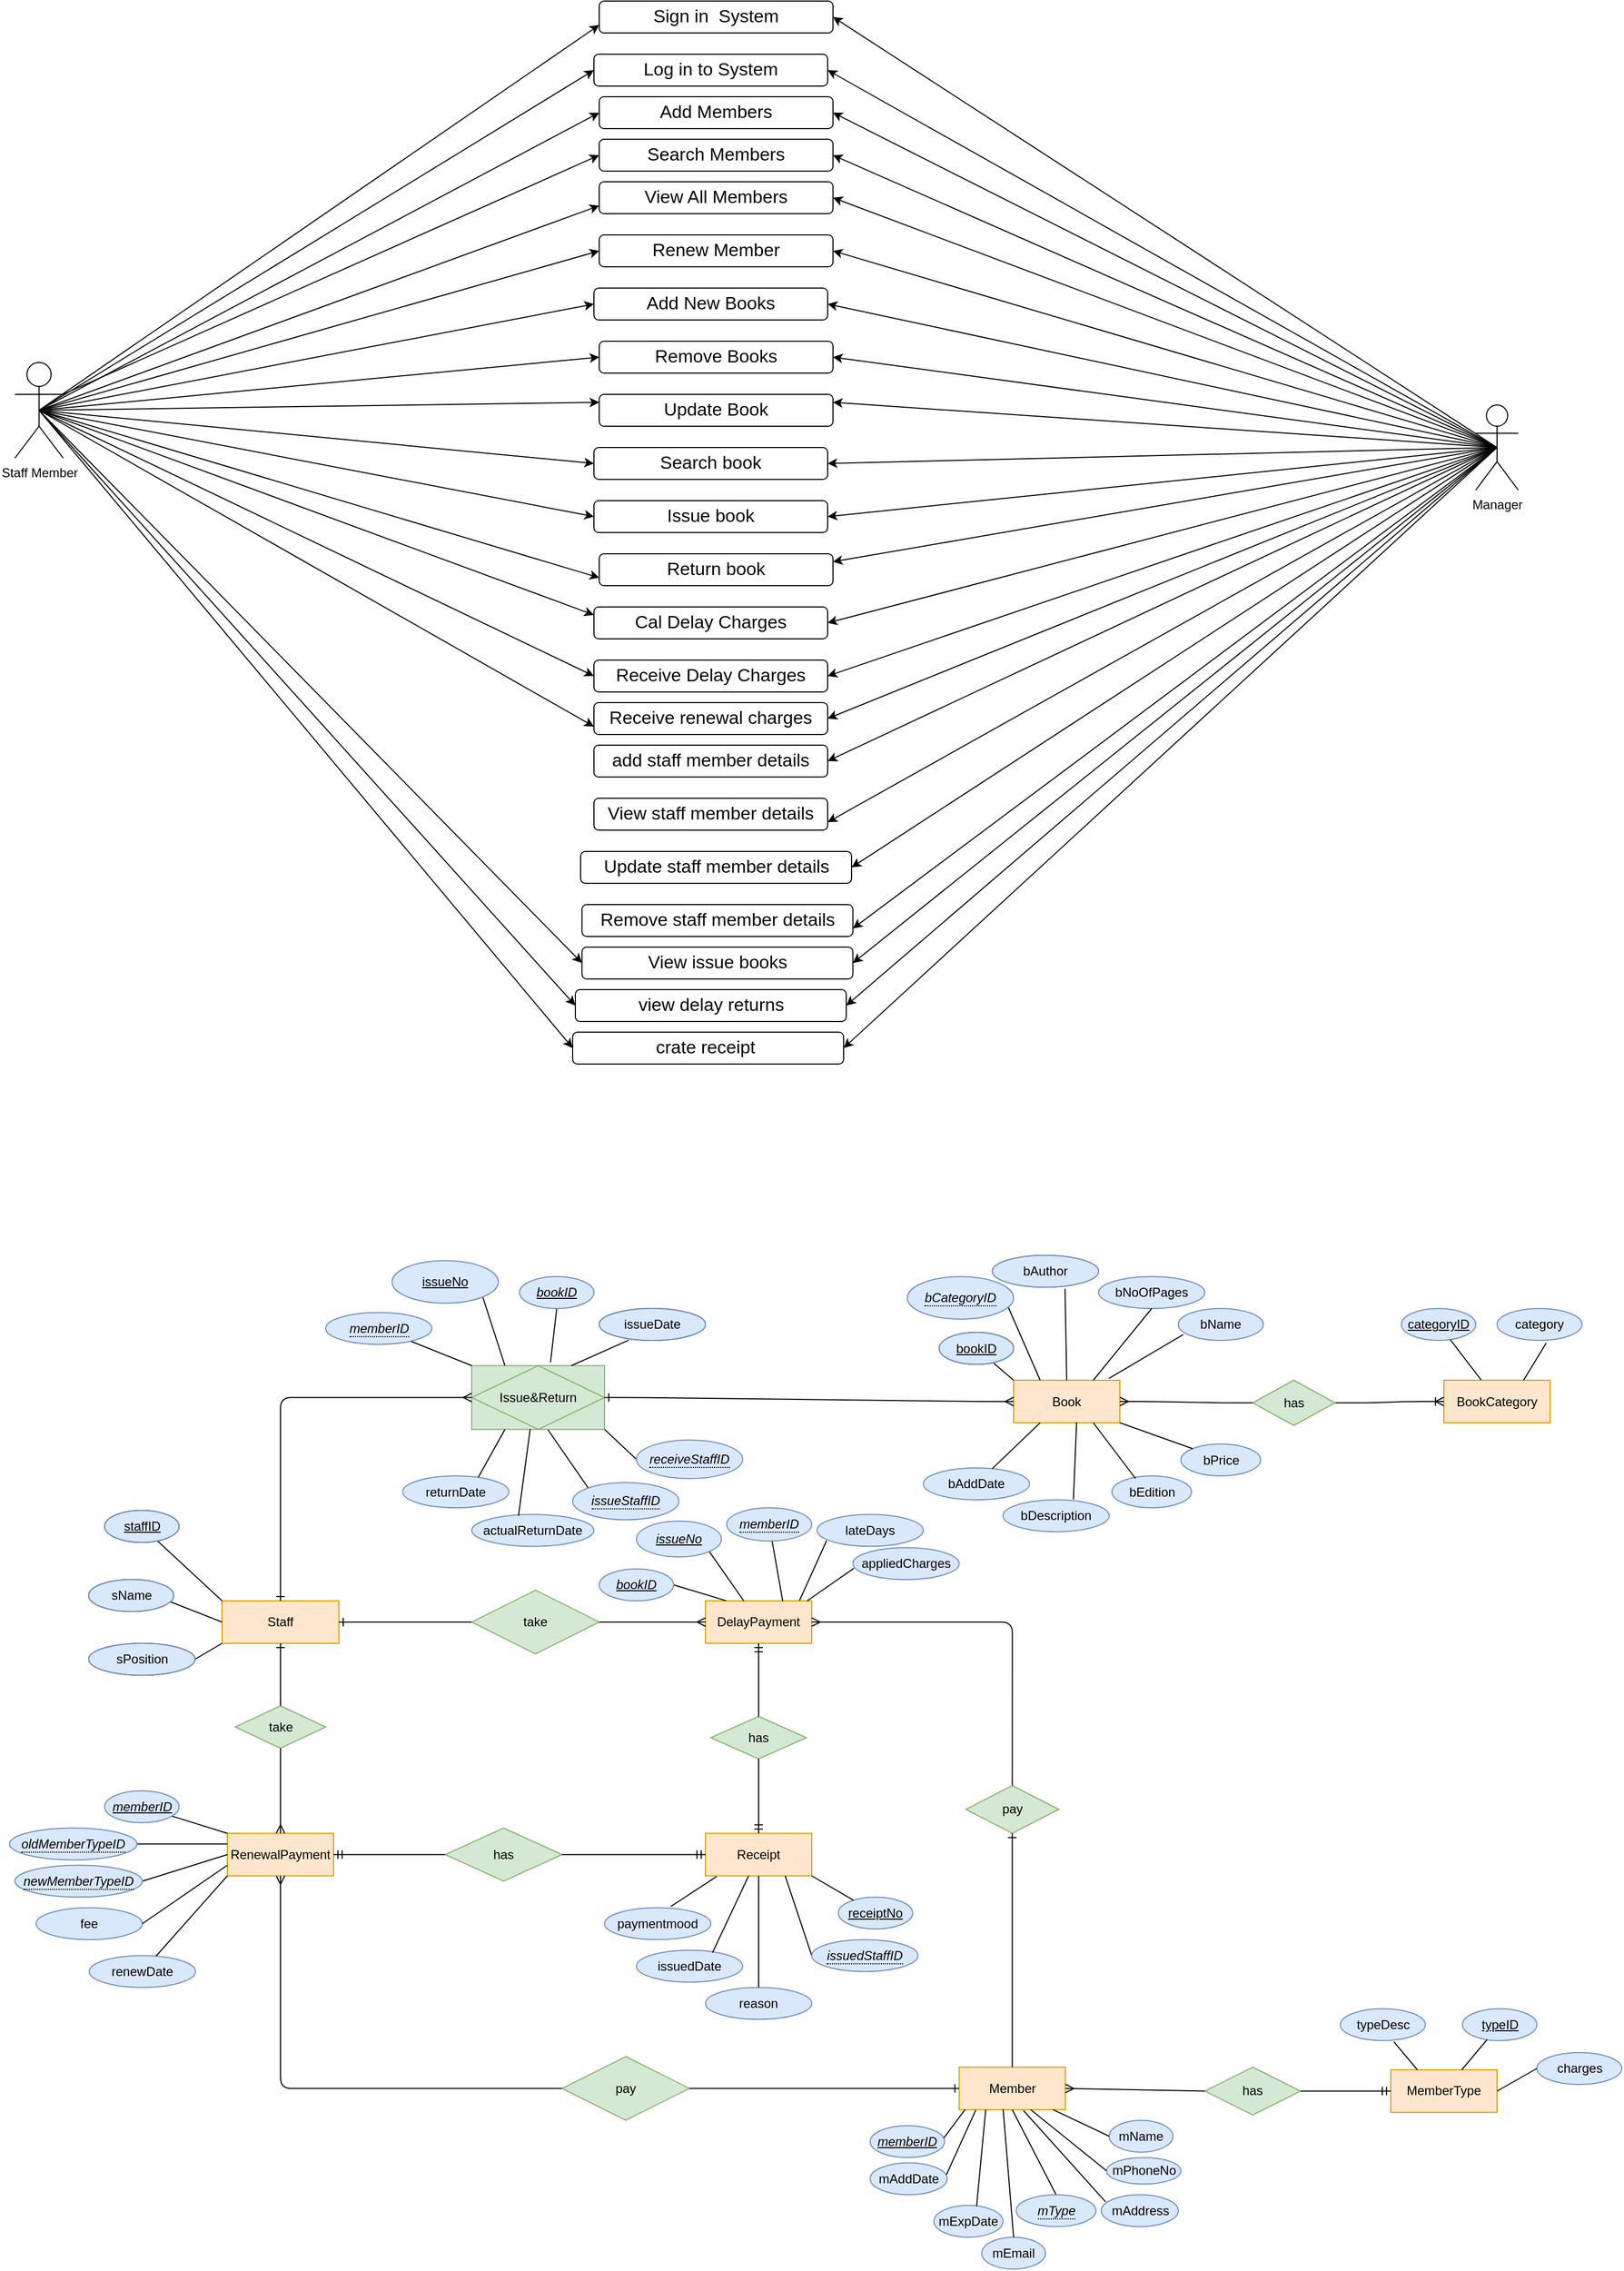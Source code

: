 <mxfile version="13.4.4" type="device"><diagram id="VGuaUwdkzK5GZ8eee1f3" name="Page-1"><mxGraphModel dx="3748" dy="3402" grid="1" gridSize="10" guides="1" tooltips="1" connect="1" arrows="1" fold="1" page="1" pageScale="1" pageWidth="850" pageHeight="1100" math="0" shadow="0"><root><mxCell id="0"/><mxCell id="1" parent="0"/><mxCell id="rlh87FPpvYt4KNGDL20G-2" value="Book" style="whiteSpace=wrap;html=1;align=center;fillColor=#ffe6cc;strokeColor=#d79b00;" parent="1" vertex="1"><mxGeometry x="-685" y="-872.5" width="100" height="40" as="geometry"/></mxCell><mxCell id="rlh87FPpvYt4KNGDL20G-5" value="bookID" style="ellipse;whiteSpace=wrap;html=1;align=center;fontStyle=4;" parent="1" vertex="1"><mxGeometry x="-755" y="-917.5" width="70" height="30" as="geometry"/></mxCell><mxCell id="rlh87FPpvYt4KNGDL20G-7" value="" style="endArrow=none;html=1;rounded=0;exitX=0;exitY=0;exitDx=0;exitDy=0;" parent="1" source="rlh87FPpvYt4KNGDL20G-2" target="rlh87FPpvYt4KNGDL20G-5" edge="1"><mxGeometry relative="1" as="geometry"><mxPoint x="-635" y="-877.5" as="sourcePoint"/><mxPoint x="455" y="-922.5" as="targetPoint"/></mxGeometry></mxCell><mxCell id="rlh87FPpvYt4KNGDL20G-9" value="" style="endArrow=none;html=1;rounded=0;entryX=0.25;entryY=0;entryDx=0;entryDy=0;" parent="1" target="rlh87FPpvYt4KNGDL20G-2" edge="1"><mxGeometry relative="1" as="geometry"><mxPoint x="-690" y="-941.25" as="sourcePoint"/><mxPoint x="-635" y="-867.5" as="targetPoint"/></mxGeometry></mxCell><mxCell id="rlh87FPpvYt4KNGDL20G-11" value="bName" style="ellipse;whiteSpace=wrap;html=1;align=center;fillColor=#dae8fc;strokeColor=#6c8ebf;" parent="1" vertex="1"><mxGeometry x="-530" y="-940" width="80" height="30" as="geometry"/></mxCell><mxCell id="rlh87FPpvYt4KNGDL20G-16" value="" style="endArrow=none;html=1;rounded=0;exitX=0.058;exitY=0.817;exitDx=0;exitDy=0;exitPerimeter=0;entryX=0.897;entryY=-0.042;entryDx=0;entryDy=0;entryPerimeter=0;" parent="1" source="rlh87FPpvYt4KNGDL20G-11" target="rlh87FPpvYt4KNGDL20G-2" edge="1"><mxGeometry relative="1" as="geometry"><mxPoint x="-515" y="-970" as="sourcePoint"/><mxPoint x="-545" y="-841" as="targetPoint"/></mxGeometry></mxCell><mxCell id="rlh87FPpvYt4KNGDL20G-17" value="bAuthor" style="ellipse;whiteSpace=wrap;html=1;align=center;fillColor=#dae8fc;strokeColor=#6c8ebf;" parent="1" vertex="1"><mxGeometry x="-705" y="-990" width="100" height="30" as="geometry"/></mxCell><mxCell id="rlh87FPpvYt4KNGDL20G-18" value="" style="endArrow=none;html=1;rounded=0;exitX=0.684;exitY=1.049;exitDx=0;exitDy=0;exitPerimeter=0;entryX=0.5;entryY=0;entryDx=0;entryDy=0;" parent="1" source="rlh87FPpvYt4KNGDL20G-17" target="rlh87FPpvYt4KNGDL20G-2" edge="1"><mxGeometry relative="1" as="geometry"><mxPoint x="-565" y="-882.5" as="sourcePoint"/><mxPoint x="-615" y="-850" as="targetPoint"/></mxGeometry></mxCell><mxCell id="rlh87FPpvYt4KNGDL20G-19" value="bPrice" style="ellipse;whiteSpace=wrap;html=1;align=center;fillColor=#dae8fc;strokeColor=#6c8ebf;" parent="1" vertex="1"><mxGeometry x="-527.5" y="-812.5" width="75" height="30" as="geometry"/></mxCell><mxCell id="rlh87FPpvYt4KNGDL20G-20" value="bNoOfPages" style="ellipse;whiteSpace=wrap;html=1;align=center;fillColor=#dae8fc;strokeColor=#6c8ebf;" parent="1" vertex="1"><mxGeometry x="-605" y="-970" width="100" height="30" as="geometry"/></mxCell><mxCell id="rlh87FPpvYt4KNGDL20G-22" value="" style="endArrow=none;html=1;rounded=0;exitX=0;exitY=0;exitDx=0;exitDy=0;entryX=1;entryY=1;entryDx=0;entryDy=0;" parent="1" source="rlh87FPpvYt4KNGDL20G-19" target="rlh87FPpvYt4KNGDL20G-2" edge="1"><mxGeometry relative="1" as="geometry"><mxPoint x="-565" y="-882.5" as="sourcePoint"/><mxPoint x="-575" y="-770" as="targetPoint"/></mxGeometry></mxCell><mxCell id="rlh87FPpvYt4KNGDL20G-23" value="" style="endArrow=none;html=1;rounded=0;exitX=0.5;exitY=1;exitDx=0;exitDy=0;entryX=0.75;entryY=0;entryDx=0;entryDy=0;" parent="1" source="rlh87FPpvYt4KNGDL20G-20" target="rlh87FPpvYt4KNGDL20G-2" edge="1"><mxGeometry relative="1" as="geometry"><mxPoint x="-565" y="-882.5" as="sourcePoint"/><mxPoint x="-405" y="-882.5" as="targetPoint"/></mxGeometry></mxCell><mxCell id="rlh87FPpvYt4KNGDL20G-25" value="bEdition" style="ellipse;whiteSpace=wrap;html=1;align=center;fillColor=#dae8fc;strokeColor=#6c8ebf;" parent="1" vertex="1"><mxGeometry x="-592.5" y="-782.5" width="75" height="30" as="geometry"/></mxCell><mxCell id="rlh87FPpvYt4KNGDL20G-26" value="" style="endArrow=none;html=1;rounded=0;exitX=0.297;exitY=0.083;exitDx=0;exitDy=0;exitPerimeter=0;entryX=0.75;entryY=1;entryDx=0;entryDy=0;" parent="1" source="rlh87FPpvYt4KNGDL20G-25" target="rlh87FPpvYt4KNGDL20G-2" edge="1"><mxGeometry relative="1" as="geometry"><mxPoint x="-565" y="-882.5" as="sourcePoint"/><mxPoint x="-545" y="-730" as="targetPoint"/></mxGeometry></mxCell><mxCell id="rlh87FPpvYt4KNGDL20G-27" value="bDescription" style="ellipse;whiteSpace=wrap;html=1;align=center;fillColor=#dae8fc;strokeColor=#6c8ebf;" parent="1" vertex="1"><mxGeometry x="-695" y="-760" width="100" height="30" as="geometry"/></mxCell><mxCell id="rlh87FPpvYt4KNGDL20G-28" value="" style="endArrow=none;html=1;rounded=0;exitX=0.663;exitY=-0.011;exitDx=0;exitDy=0;exitPerimeter=0;entryX=0.593;entryY=0.986;entryDx=0;entryDy=0;entryPerimeter=0;" parent="1" source="rlh87FPpvYt4KNGDL20G-27" target="rlh87FPpvYt4KNGDL20G-2" edge="1"><mxGeometry relative="1" as="geometry"><mxPoint x="-515" y="-882.5" as="sourcePoint"/><mxPoint x="-627" y="-780" as="targetPoint"/></mxGeometry></mxCell><mxCell id="rlh87FPpvYt4KNGDL20G-29" value="bAddDate" style="ellipse;whiteSpace=wrap;html=1;align=center;fillColor=#dae8fc;strokeColor=#6c8ebf;" parent="1" vertex="1"><mxGeometry x="-770" y="-790" width="100" height="30" as="geometry"/></mxCell><mxCell id="rlh87FPpvYt4KNGDL20G-30" value="" style="endArrow=none;html=1;rounded=0;entryX=0.25;entryY=1;entryDx=0;entryDy=0;" parent="1" source="rlh87FPpvYt4KNGDL20G-29" target="rlh87FPpvYt4KNGDL20G-2" edge="1"><mxGeometry relative="1" as="geometry"><mxPoint x="-515" y="-882.5" as="sourcePoint"/><mxPoint x="-355" y="-882.5" as="targetPoint"/></mxGeometry></mxCell><mxCell id="rlh87FPpvYt4KNGDL20G-31" value="Member" style="whiteSpace=wrap;html=1;align=center;fillColor=#ffe6cc;strokeColor=#d79b00;" parent="1" vertex="1"><mxGeometry x="-736.25" y="-226.25" width="100" height="40" as="geometry"/></mxCell><mxCell id="rlh87FPpvYt4KNGDL20G-32" value="mAddress" style="ellipse;whiteSpace=wrap;html=1;align=center;fillColor=#dae8fc;strokeColor=#6c8ebf;" parent="1" vertex="1"><mxGeometry x="-602.5" y="-106.25" width="72.5" height="30" as="geometry"/></mxCell><mxCell id="rlh87FPpvYt4KNGDL20G-33" value="&lt;i&gt;memberID&lt;/i&gt;" style="ellipse;whiteSpace=wrap;html=1;align=center;fontStyle=4;fillColor=#dae8fc;strokeColor=#6c8ebf;" parent="1" vertex="1"><mxGeometry x="-820" y="-171.25" width="70" height="30" as="geometry"/></mxCell><mxCell id="rlh87FPpvYt4KNGDL20G-34" value="" style="endArrow=none;html=1;rounded=0;exitX=0.056;exitY=0.995;exitDx=0;exitDy=0;exitPerimeter=0;entryX=0.99;entryY=0.387;entryDx=0;entryDy=0;entryPerimeter=0;" parent="1" source="rlh87FPpvYt4KNGDL20G-31" target="rlh87FPpvYt4KNGDL20G-33" edge="1"><mxGeometry relative="1" as="geometry"><mxPoint x="-727" y="-184.25" as="sourcePoint"/><mxPoint x="795" y="-91.25" as="targetPoint"/></mxGeometry></mxCell><mxCell id="rlh87FPpvYt4KNGDL20G-35" value="" style="endArrow=none;html=1;rounded=0;exitX=0.056;exitY=0.223;exitDx=0;exitDy=0;entryX=0.605;entryY=1.019;entryDx=0;entryDy=0;exitPerimeter=0;entryPerimeter=0;" parent="1" source="rlh87FPpvYt4KNGDL20G-32" target="rlh87FPpvYt4KNGDL20G-31" edge="1"><mxGeometry relative="1" as="geometry"><mxPoint x="635" y="-91.25" as="sourcePoint"/><mxPoint x="795" y="-91.25" as="targetPoint"/></mxGeometry></mxCell><mxCell id="rlh87FPpvYt4KNGDL20G-36" value="mName" style="ellipse;whiteSpace=wrap;html=1;align=center;fillColor=#dae8fc;strokeColor=#6c8ebf;" parent="1" vertex="1"><mxGeometry x="-595" y="-176.25" width="60" height="30" as="geometry"/></mxCell><mxCell id="rlh87FPpvYt4KNGDL20G-37" value="" style="endArrow=none;html=1;rounded=0;exitX=0;exitY=0.5;exitDx=0;exitDy=0;entryX=0.883;entryY=0.998;entryDx=0;entryDy=0;entryPerimeter=0;" parent="1" source="rlh87FPpvYt4KNGDL20G-36" target="rlh87FPpvYt4KNGDL20G-31" edge="1"><mxGeometry relative="1" as="geometry"><mxPoint x="265" y="-101.25" as="sourcePoint"/><mxPoint x="425" y="-101.25" as="targetPoint"/></mxGeometry></mxCell><mxCell id="rlh87FPpvYt4KNGDL20G-38" value="mEmail" style="ellipse;whiteSpace=wrap;html=1;align=center;fillColor=#dae8fc;strokeColor=#6c8ebf;" parent="1" vertex="1"><mxGeometry x="-715" y="-66.25" width="60" height="30" as="geometry"/></mxCell><mxCell id="rlh87FPpvYt4KNGDL20G-39" value="" style="endArrow=none;html=1;rounded=0;exitX=0.5;exitY=0;exitDx=0;exitDy=0;entryX=0.414;entryY=0.987;entryDx=0;entryDy=0;entryPerimeter=0;" parent="1" source="rlh87FPpvYt4KNGDL20G-38" target="rlh87FPpvYt4KNGDL20G-31" edge="1"><mxGeometry relative="1" as="geometry"><mxPoint x="-225" y="-51.25" as="sourcePoint"/><mxPoint x="-699" y="-146.25" as="targetPoint"/></mxGeometry></mxCell><mxCell id="rlh87FPpvYt4KNGDL20G-40" value="mPhoneNo" style="ellipse;whiteSpace=wrap;html=1;align=center;fillColor=#dae8fc;strokeColor=#6c8ebf;" parent="1" vertex="1"><mxGeometry x="-597.5" y="-141.25" width="70" height="25" as="geometry"/></mxCell><mxCell id="rlh87FPpvYt4KNGDL20G-41" value="mAddDate" style="ellipse;whiteSpace=wrap;html=1;align=center;fillColor=#dae8fc;strokeColor=#6c8ebf;" parent="1" vertex="1"><mxGeometry x="-820" y="-136.25" width="72.5" height="30" as="geometry"/></mxCell><mxCell id="rlh87FPpvYt4KNGDL20G-42" value="" style="endArrow=none;html=1;rounded=0;exitX=0;exitY=0.5;exitDx=0;exitDy=0;entryX=0.674;entryY=1;entryDx=0;entryDy=0;entryPerimeter=0;" parent="1" source="rlh87FPpvYt4KNGDL20G-40" target="rlh87FPpvYt4KNGDL20G-31" edge="1"><mxGeometry relative="1" as="geometry"><mxPoint x="-225" y="-51.25" as="sourcePoint"/><mxPoint x="-430" y="41.25" as="targetPoint"/></mxGeometry></mxCell><mxCell id="rlh87FPpvYt4KNGDL20G-43" value="" style="endArrow=none;html=1;rounded=0;exitX=0.99;exitY=0.372;exitDx=0;exitDy=0;exitPerimeter=0;entryX=0.156;entryY=1.01;entryDx=0;entryDy=0;entryPerimeter=0;" parent="1" source="rlh87FPpvYt4KNGDL20G-41" target="rlh87FPpvYt4KNGDL20G-31" edge="1"><mxGeometry relative="1" as="geometry"><mxPoint x="-225" y="-51.25" as="sourcePoint"/><mxPoint x="-65" y="-51.25" as="targetPoint"/></mxGeometry></mxCell><mxCell id="rlh87FPpvYt4KNGDL20G-44" value="mExpDate" style="ellipse;whiteSpace=wrap;html=1;align=center;fillColor=#dae8fc;strokeColor=#6c8ebf;" parent="1" vertex="1"><mxGeometry x="-760" y="-96.25" width="65" height="30" as="geometry"/></mxCell><mxCell id="rlh87FPpvYt4KNGDL20G-45" value="" style="endArrow=none;html=1;rounded=0;exitX=0.618;exitY=0.026;exitDx=0;exitDy=0;exitPerimeter=0;entryX=0.25;entryY=1;entryDx=0;entryDy=0;" parent="1" source="rlh87FPpvYt4KNGDL20G-44" target="rlh87FPpvYt4KNGDL20G-31" edge="1"><mxGeometry relative="1" as="geometry"><mxPoint x="-225" y="-51.25" as="sourcePoint"/><mxPoint x="-539" y="51.25" as="targetPoint"/></mxGeometry></mxCell><mxCell id="rlh87FPpvYt4KNGDL20G-47" value="" style="endArrow=none;html=1;rounded=0;entryX=0.5;entryY=1;entryDx=0;entryDy=0;exitX=0.5;exitY=0;exitDx=0;exitDy=0;" parent="1" source="rlh87FPpvYt4KNGDL20G-247" target="rlh87FPpvYt4KNGDL20G-31" edge="1"><mxGeometry relative="1" as="geometry"><mxPoint x="-651" y="-126.25" as="sourcePoint"/><mxPoint x="-690" y="-146.25" as="targetPoint"/></mxGeometry></mxCell><mxCell id="rlh87FPpvYt4KNGDL20G-50" value="Staff" style="whiteSpace=wrap;html=1;align=center;fillColor=#ffe6cc;strokeColor=#d79b00;" parent="1" vertex="1"><mxGeometry x="-1430" y="-665" width="110" height="40" as="geometry"/></mxCell><mxCell id="rlh87FPpvYt4KNGDL20G-51" value="sPosition" style="ellipse;whiteSpace=wrap;html=1;align=center;" parent="1" vertex="1"><mxGeometry x="-1555.5" y="-625" width="100" height="30" as="geometry"/></mxCell><mxCell id="rlh87FPpvYt4KNGDL20G-52" value="staffID" style="ellipse;whiteSpace=wrap;html=1;align=center;fontStyle=4;" parent="1" vertex="1"><mxGeometry x="-1540.5" y="-750" width="70" height="30" as="geometry"/></mxCell><mxCell id="rlh87FPpvYt4KNGDL20G-53" value="" style="endArrow=none;html=1;rounded=0;exitX=0;exitY=0;exitDx=0;exitDy=0;" parent="1" source="rlh87FPpvYt4KNGDL20G-50" target="rlh87FPpvYt4KNGDL20G-52" edge="1"><mxGeometry relative="1" as="geometry"><mxPoint x="-1413" y="-675" as="sourcePoint"/><mxPoint x="-290.5" y="-740" as="targetPoint"/></mxGeometry></mxCell><mxCell id="rlh87FPpvYt4KNGDL20G-54" value="" style="endArrow=none;html=1;rounded=0;exitX=1;exitY=0.5;exitDx=0;exitDy=0;entryX=0;entryY=1;entryDx=0;entryDy=0;" parent="1" source="rlh87FPpvYt4KNGDL20G-51" target="rlh87FPpvYt4KNGDL20G-50" edge="1"><mxGeometry relative="1" as="geometry"><mxPoint x="-450.5" y="-740" as="sourcePoint"/><mxPoint x="-290.5" y="-740" as="targetPoint"/></mxGeometry></mxCell><mxCell id="rlh87FPpvYt4KNGDL20G-55" value="sName" style="ellipse;whiteSpace=wrap;html=1;align=center;" parent="1" vertex="1"><mxGeometry x="-1555.5" y="-685" width="80" height="30" as="geometry"/></mxCell><mxCell id="rlh87FPpvYt4KNGDL20G-56" value="" style="endArrow=none;html=1;rounded=0;exitX=0.963;exitY=0.7;exitDx=0;exitDy=0;exitPerimeter=0;entryX=0;entryY=0.5;entryDx=0;entryDy=0;" parent="1" source="rlh87FPpvYt4KNGDL20G-55" target="rlh87FPpvYt4KNGDL20G-50" edge="1"><mxGeometry relative="1" as="geometry"><mxPoint x="-820.5" y="-750" as="sourcePoint"/><mxPoint x="-1380.5" y="-691" as="targetPoint"/></mxGeometry></mxCell><mxCell id="rlh87FPpvYt4KNGDL20G-69" value="BookCategory" style="whiteSpace=wrap;html=1;align=center;fillColor=#ffe6cc;strokeColor=#d79b00;" parent="1" vertex="1"><mxGeometry x="-280" y="-872.5" width="100" height="40" as="geometry"/></mxCell><mxCell id="rlh87FPpvYt4KNGDL20G-71" value="categoryID" style="ellipse;whiteSpace=wrap;html=1;align=center;fontStyle=4;fillColor=#dae8fc;strokeColor=#6c8ebf;" parent="1" vertex="1"><mxGeometry x="-320" y="-940" width="70" height="30" as="geometry"/></mxCell><mxCell id="rlh87FPpvYt4KNGDL20G-72" value="" style="endArrow=none;html=1;rounded=0;exitX=0.35;exitY=-0.008;exitDx=0;exitDy=0;exitPerimeter=0;" parent="1" source="rlh87FPpvYt4KNGDL20G-69" target="rlh87FPpvYt4KNGDL20G-71" edge="1"><mxGeometry relative="1" as="geometry"><mxPoint x="-173" y="-880" as="sourcePoint"/><mxPoint x="895" y="-927.5" as="targetPoint"/></mxGeometry></mxCell><mxCell id="rlh87FPpvYt4KNGDL20G-74" value="category" style="ellipse;whiteSpace=wrap;html=1;align=center;fillColor=#dae8fc;strokeColor=#6c8ebf;" parent="1" vertex="1"><mxGeometry x="-230" y="-940" width="80" height="30" as="geometry"/></mxCell><mxCell id="rlh87FPpvYt4KNGDL20G-75" value="" style="endArrow=none;html=1;rounded=0;exitX=0.579;exitY=1.083;exitDx=0;exitDy=0;entryX=0.75;entryY=0;entryDx=0;entryDy=0;exitPerimeter=0;" parent="1" source="rlh87FPpvYt4KNGDL20G-74" target="rlh87FPpvYt4KNGDL20G-69" edge="1"><mxGeometry relative="1" as="geometry"><mxPoint x="365" y="-937.5" as="sourcePoint"/><mxPoint x="525" y="-937.5" as="targetPoint"/></mxGeometry></mxCell><mxCell id="rlh87FPpvYt4KNGDL20G-76" value="MemberType" style="whiteSpace=wrap;html=1;align=center;fillColor=#ffe6cc;strokeColor=#d79b00;" parent="1" vertex="1"><mxGeometry x="-330" y="-223.75" width="100" height="40" as="geometry"/></mxCell><mxCell id="rlh87FPpvYt4KNGDL20G-77" value="typeID" style="ellipse;whiteSpace=wrap;html=1;align=center;fontStyle=4;fillColor=#dae8fc;strokeColor=#6c8ebf;" parent="1" vertex="1"><mxGeometry x="-262.5" y="-281.25" width="70" height="30" as="geometry"/></mxCell><mxCell id="rlh87FPpvYt4KNGDL20G-78" value="" style="endArrow=none;html=1;rounded=0;" parent="1" source="rlh87FPpvYt4KNGDL20G-76" target="rlh87FPpvYt4KNGDL20G-77" edge="1"><mxGeometry relative="1" as="geometry"><mxPoint x="787.5" y="-368.75" as="sourcePoint"/><mxPoint x="947.5" y="-368.75" as="targetPoint"/></mxGeometry></mxCell><mxCell id="rlh87FPpvYt4KNGDL20G-79" value="typeDesc" style="ellipse;whiteSpace=wrap;html=1;align=center;fillColor=#dae8fc;strokeColor=#6c8ebf;" parent="1" vertex="1"><mxGeometry x="-377.5" y="-281.25" width="80" height="30" as="geometry"/></mxCell><mxCell id="rlh87FPpvYt4KNGDL20G-80" value="" style="endArrow=none;html=1;rounded=0;exitX=0.63;exitY=1.034;exitDx=0;exitDy=0;exitPerimeter=0;entryX=0.25;entryY=0;entryDx=0;entryDy=0;" parent="1" source="rlh87FPpvYt4KNGDL20G-79" target="rlh87FPpvYt4KNGDL20G-76" edge="1"><mxGeometry relative="1" as="geometry"><mxPoint x="417.5" y="-378.75" as="sourcePoint"/><mxPoint x="-302" y="-226.25" as="targetPoint"/></mxGeometry></mxCell><mxCell id="rlh87FPpvYt4KNGDL20G-81" value="DelayPayment" style="whiteSpace=wrap;html=1;align=center;fillColor=#ffe6cc;strokeColor=#d79b00;" parent="1" vertex="1"><mxGeometry x="-975" y="-665" width="100" height="40" as="geometry"/></mxCell><mxCell id="rlh87FPpvYt4KNGDL20G-82" value="lateDays" style="ellipse;whiteSpace=wrap;html=1;align=center;fillColor=#dae8fc;strokeColor=#6c8ebf;" parent="1" vertex="1"><mxGeometry x="-870" y="-746.25" width="100" height="30" as="geometry"/></mxCell><mxCell id="rlh87FPpvYt4KNGDL20G-84" value="" style="endArrow=none;html=1;rounded=0;entryX=1;entryY=1;entryDx=0;entryDy=0;" parent="1" source="rlh87FPpvYt4KNGDL20G-81" target="yt0uKPBHBtF122rtQZdx-130" edge="1"><mxGeometry relative="1" as="geometry"><mxPoint x="-105" y="-636.25" as="sourcePoint"/><mxPoint x="-950" y="-700" as="targetPoint"/></mxGeometry></mxCell><mxCell id="rlh87FPpvYt4KNGDL20G-85" value="" style="endArrow=none;html=1;rounded=0;exitX=0.09;exitY=0.821;exitDx=0;exitDy=0;entryX=0.885;entryY=-0.006;entryDx=0;entryDy=0;entryPerimeter=0;exitPerimeter=0;" parent="1" source="rlh87FPpvYt4KNGDL20G-82" target="rlh87FPpvYt4KNGDL20G-81" edge="1"><mxGeometry relative="1" as="geometry"><mxPoint x="-105" y="-636.25" as="sourcePoint"/><mxPoint x="55" y="-636.25" as="targetPoint"/></mxGeometry></mxCell><mxCell id="rlh87FPpvYt4KNGDL20G-87" value="" style="endArrow=none;html=1;rounded=0;entryX=0.727;entryY=0.008;entryDx=0;entryDy=0;entryPerimeter=0;" parent="1" source="rlh87FPpvYt4KNGDL20G-257" target="rlh87FPpvYt4KNGDL20G-81" edge="1"><mxGeometry relative="1" as="geometry"><mxPoint x="-930" y="-696.25" as="sourcePoint"/><mxPoint x="-315" y="-646.25" as="targetPoint"/></mxGeometry></mxCell><mxCell id="rlh87FPpvYt4KNGDL20G-88" value="appliedCharges" style="ellipse;whiteSpace=wrap;html=1;align=center;fillColor=#dae8fc;strokeColor=#6c8ebf;" parent="1" vertex="1"><mxGeometry x="-836.25" y="-715" width="100" height="30" as="geometry"/></mxCell><mxCell id="rlh87FPpvYt4KNGDL20G-89" value="" style="endArrow=none;html=1;rounded=0;entryX=0.956;entryY=0.003;entryDx=0;entryDy=0;entryPerimeter=0;exitX=0.009;exitY=0.647;exitDx=0;exitDy=0;exitPerimeter=0;" parent="1" source="rlh87FPpvYt4KNGDL20G-88" target="rlh87FPpvYt4KNGDL20G-81" edge="1"><mxGeometry relative="1" as="geometry"><mxPoint x="-800" y="-679" as="sourcePoint"/><mxPoint x="-805" y="-596.25" as="targetPoint"/></mxGeometry></mxCell><mxCell id="rlh87FPpvYt4KNGDL20G-98" value="RenewalPayment" style="whiteSpace=wrap;html=1;align=center;fillColor=#ffe6cc;strokeColor=#d79b00;" parent="1" vertex="1"><mxGeometry x="-1425" y="-446.25" width="100" height="40" as="geometry"/></mxCell><mxCell id="rlh87FPpvYt4KNGDL20G-100" value="memberID" style="ellipse;whiteSpace=wrap;html=1;align=center;fontStyle=6;fillColor=#dae8fc;strokeColor=#6c8ebf;" parent="1" vertex="1"><mxGeometry x="-1540.5" y="-486.25" width="70" height="30" as="geometry"/></mxCell><mxCell id="rlh87FPpvYt4KNGDL20G-101" value="" style="endArrow=none;html=1;rounded=0;exitX=0;exitY=0;exitDx=0;exitDy=0;" parent="1" source="rlh87FPpvYt4KNGDL20G-98" target="rlh87FPpvYt4KNGDL20G-100" edge="1"><mxGeometry relative="1" as="geometry"><mxPoint x="-497.5" y="-371.25" as="sourcePoint"/><mxPoint x="-337.5" y="-371.25" as="targetPoint"/></mxGeometry></mxCell><mxCell id="rlh87FPpvYt4KNGDL20G-102" value="" style="endArrow=none;html=1;rounded=0;exitX=1;exitY=0.5;exitDx=0;exitDy=0;entryX=0;entryY=0.5;entryDx=0;entryDy=0;" parent="1" source="rlh87FPpvYt4KNGDL20G-255" target="rlh87FPpvYt4KNGDL20G-98" edge="1"><mxGeometry relative="1" as="geometry"><mxPoint x="-1500" y="-401.25" as="sourcePoint"/><mxPoint x="-337.5" y="-371.25" as="targetPoint"/></mxGeometry></mxCell><mxCell id="rlh87FPpvYt4KNGDL20G-104" value="" style="endArrow=none;html=1;rounded=0;entryX=0;entryY=0.25;entryDx=0;entryDy=0;exitX=1;exitY=0.5;exitDx=0;exitDy=0;" parent="1" source="rlh87FPpvYt4KNGDL20G-253" target="rlh87FPpvYt4KNGDL20G-98" edge="1"><mxGeometry relative="1" as="geometry"><mxPoint x="-1480" y="-416.25" as="sourcePoint"/><mxPoint x="-707.5" y="-381.25" as="targetPoint"/></mxGeometry></mxCell><mxCell id="rlh87FPpvYt4KNGDL20G-105" value="fee" style="ellipse;whiteSpace=wrap;html=1;align=center;fillColor=#dae8fc;strokeColor=#6c8ebf;" parent="1" vertex="1"><mxGeometry x="-1605" y="-376.25" width="100" height="30" as="geometry"/></mxCell><mxCell id="rlh87FPpvYt4KNGDL20G-106" value="" style="endArrow=none;html=1;rounded=0;entryX=0;entryY=0.75;entryDx=0;entryDy=0;exitX=1;exitY=0.5;exitDx=0;exitDy=0;" parent="1" source="rlh87FPpvYt4KNGDL20G-105" target="rlh87FPpvYt4KNGDL20G-98" edge="1"><mxGeometry relative="1" as="geometry"><mxPoint x="-1357.5" y="-331.25" as="sourcePoint"/><mxPoint x="-1197.5" y="-331.25" as="targetPoint"/></mxGeometry></mxCell><mxCell id="rlh87FPpvYt4KNGDL20G-107" value="renewDate" style="ellipse;whiteSpace=wrap;html=1;align=center;fillColor=#dae8fc;strokeColor=#6c8ebf;" parent="1" vertex="1"><mxGeometry x="-1555" y="-331.25" width="100" height="30" as="geometry"/></mxCell><mxCell id="rlh87FPpvYt4KNGDL20G-108" value="" style="endArrow=none;html=1;rounded=0;entryX=0;entryY=1;entryDx=0;entryDy=0;" parent="1" source="rlh87FPpvYt4KNGDL20G-107" target="rlh87FPpvYt4KNGDL20G-98" edge="1"><mxGeometry relative="1" as="geometry"><mxPoint x="-1397.5" y="-501.25" as="sourcePoint"/><mxPoint x="-1237.5" y="-501.25" as="targetPoint"/></mxGeometry></mxCell><mxCell id="rlh87FPpvYt4KNGDL20G-109" value="Receipt" style="whiteSpace=wrap;html=1;align=center;fillColor=#ffe6cc;strokeColor=#d79b00;" parent="1" vertex="1"><mxGeometry x="-975" y="-446.25" width="100" height="40" as="geometry"/></mxCell><mxCell id="rlh87FPpvYt4KNGDL20G-110" value="issuedDate" style="ellipse;whiteSpace=wrap;html=1;align=center;fillColor=#dae8fc;strokeColor=#6c8ebf;" parent="1" vertex="1"><mxGeometry x="-1040" y="-336.25" width="100" height="30" as="geometry"/></mxCell><mxCell id="rlh87FPpvYt4KNGDL20G-111" value="receiptNo" style="ellipse;whiteSpace=wrap;html=1;align=center;fontStyle=4;fillColor=#dae8fc;strokeColor=#6c8ebf;" parent="1" vertex="1"><mxGeometry x="-850" y="-386.25" width="70" height="30" as="geometry"/></mxCell><mxCell id="rlh87FPpvYt4KNGDL20G-112" value="" style="endArrow=none;html=1;rounded=0;exitX=1;exitY=1;exitDx=0;exitDy=0;" parent="1" source="rlh87FPpvYt4KNGDL20G-109" target="rlh87FPpvYt4KNGDL20G-111" edge="1"><mxGeometry relative="1" as="geometry"><mxPoint x="-865" y="-303.75" as="sourcePoint"/><mxPoint x="270" y="-418.75" as="targetPoint"/></mxGeometry></mxCell><mxCell id="rlh87FPpvYt4KNGDL20G-113" value="" style="endArrow=none;html=1;rounded=0;exitX=0.716;exitY=0.078;exitDx=0;exitDy=0;exitPerimeter=0;" parent="1" source="rlh87FPpvYt4KNGDL20G-110" target="rlh87FPpvYt4KNGDL20G-109" edge="1"><mxGeometry relative="1" as="geometry"><mxPoint x="110" y="-418.75" as="sourcePoint"/><mxPoint x="270" y="-418.75" as="targetPoint"/></mxGeometry></mxCell><mxCell id="rlh87FPpvYt4KNGDL20G-116" value="paymentmood" style="ellipse;whiteSpace=wrap;html=1;align=center;fillColor=#dae8fc;strokeColor=#6c8ebf;" parent="1" vertex="1"><mxGeometry x="-1070" y="-376.25" width="100" height="30" as="geometry"/></mxCell><mxCell id="rlh87FPpvYt4KNGDL20G-117" value="" style="endArrow=none;html=1;rounded=0;exitX=0.624;exitY=-0.04;exitDx=0;exitDy=0;exitPerimeter=0;entryX=0.104;entryY=1.017;entryDx=0;entryDy=0;entryPerimeter=0;" parent="1" source="rlh87FPpvYt4KNGDL20G-116" target="rlh87FPpvYt4KNGDL20G-109" edge="1"><mxGeometry relative="1" as="geometry"><mxPoint x="-750" y="-378.75" as="sourcePoint"/><mxPoint x="-830" y="-263.75" as="targetPoint"/></mxGeometry></mxCell><mxCell id="rlh87FPpvYt4KNGDL20G-118" value="reason" style="ellipse;whiteSpace=wrap;html=1;align=center;fillColor=#dae8fc;strokeColor=#6c8ebf;" parent="1" vertex="1"><mxGeometry x="-975" y="-301.25" width="100" height="30" as="geometry"/></mxCell><mxCell id="rlh87FPpvYt4KNGDL20G-119" value="" style="endArrow=none;html=1;rounded=0;exitX=0.5;exitY=0;exitDx=0;exitDy=0;entryX=0.5;entryY=1;entryDx=0;entryDy=0;" parent="1" source="rlh87FPpvYt4KNGDL20G-118" target="rlh87FPpvYt4KNGDL20G-109" edge="1"><mxGeometry relative="1" as="geometry"><mxPoint x="-750" y="-303.75" as="sourcePoint"/><mxPoint x="-720" y="-278.75" as="targetPoint"/></mxGeometry></mxCell><mxCell id="rlh87FPpvYt4KNGDL20G-123" value="Issue&amp;amp;Return" style="shape=associativeEntity;whiteSpace=wrap;html=1;align=center;fillColor=#d5e8d4;strokeColor=#82b366;" parent="1" vertex="1"><mxGeometry x="-1195" y="-886.25" width="125" height="60" as="geometry"/></mxCell><mxCell id="rlh87FPpvYt4KNGDL20G-132" value="" style="endArrow=none;html=1;rounded=0;exitX=1;exitY=1;exitDx=0;exitDy=0;entryX=0.25;entryY=0;entryDx=0;entryDy=0;" parent="1" source="rlh87FPpvYt4KNGDL20G-214" target="rlh87FPpvYt4KNGDL20G-123" edge="1"><mxGeometry relative="1" as="geometry"><mxPoint x="-1181.7" y="-940.84" as="sourcePoint"/><mxPoint x="-1211.4" y="-870.0" as="targetPoint"/></mxGeometry></mxCell><mxCell id="rlh87FPpvYt4KNGDL20G-134" value="" style="endArrow=none;html=1;rounded=0;entryX=0;entryY=0;entryDx=0;entryDy=0;" parent="1" source="rlh87FPpvYt4KNGDL20G-249" target="rlh87FPpvYt4KNGDL20G-123" edge="1"><mxGeometry relative="1" as="geometry"><mxPoint x="-1235" y="-912.5" as="sourcePoint"/><mxPoint x="-1200" y="-912.25" as="targetPoint"/></mxGeometry></mxCell><mxCell id="rlh87FPpvYt4KNGDL20G-136" value="" style="endArrow=none;html=1;rounded=0;entryX=0.593;entryY=-0.05;entryDx=0;entryDy=0;entryPerimeter=0;exitX=0.5;exitY=1;exitDx=0;exitDy=0;" parent="1" source="yt0uKPBHBtF122rtQZdx-131" target="rlh87FPpvYt4KNGDL20G-123" edge="1"><mxGeometry relative="1" as="geometry"><mxPoint x="-1110" y="-945" as="sourcePoint"/><mxPoint x="-1211.4" y="-860.0" as="targetPoint"/></mxGeometry></mxCell><mxCell id="rlh87FPpvYt4KNGDL20G-137" value="mPhoneNo" style="ellipse;whiteSpace=wrap;html=1;align=center;" parent="1" vertex="1"><mxGeometry x="-1075" y="-940" width="100" height="30" as="geometry"/></mxCell><mxCell id="rlh87FPpvYt4KNGDL20G-139" value="" style="endArrow=none;html=1;rounded=0;exitX=0.277;exitY=0.994;exitDx=0;exitDy=0;entryX=0.75;entryY=0;entryDx=0;entryDy=0;exitPerimeter=0;" parent="1" source="rlh87FPpvYt4KNGDL20G-137" target="rlh87FPpvYt4KNGDL20G-123" edge="1"><mxGeometry relative="1" as="geometry"><mxPoint x="-1191.4" y="-900" as="sourcePoint"/><mxPoint x="-1211.4" y="-850.0" as="targetPoint"/></mxGeometry></mxCell><mxCell id="rlh87FPpvYt4KNGDL20G-140" value="" style="endArrow=none;html=1;rounded=0;exitX=0.709;exitY=0.06;exitDx=0;exitDy=0;exitPerimeter=0;entryX=0.25;entryY=1;entryDx=0;entryDy=0;" parent="1" source="rlh87FPpvYt4KNGDL20G-208" target="rlh87FPpvYt4KNGDL20G-123" edge="1"><mxGeometry relative="1" as="geometry"><mxPoint x="-1190" y="-789.49" as="sourcePoint"/><mxPoint x="-1211.4" y="-830.0" as="targetPoint"/></mxGeometry></mxCell><mxCell id="rlh87FPpvYt4KNGDL20G-141" value="actualReturnDate" style="ellipse;whiteSpace=wrap;html=1;align=center;fillColor=#dae8fc;strokeColor=#6c8ebf;" parent="1" vertex="1"><mxGeometry x="-1195" y="-746.25" width="115" height="30" as="geometry"/></mxCell><mxCell id="rlh87FPpvYt4KNGDL20G-142" value="" style="endArrow=none;html=1;rounded=0;exitX=0.383;exitY=0.039;exitDx=0;exitDy=0;exitPerimeter=0;entryX=0.44;entryY=0.994;entryDx=0;entryDy=0;entryPerimeter=0;" parent="1" source="rlh87FPpvYt4KNGDL20G-141" target="rlh87FPpvYt4KNGDL20G-123" edge="1"><mxGeometry relative="1" as="geometry"><mxPoint x="-1191.4" y="-900" as="sourcePoint"/><mxPoint x="-1186.4" y="-830.0" as="targetPoint"/></mxGeometry></mxCell><mxCell id="rlh87FPpvYt4KNGDL20G-144" value="" style="endArrow=none;html=1;rounded=0;entryX=0.574;entryY=1.006;entryDx=0;entryDy=0;entryPerimeter=0;exitX=0;exitY=0;exitDx=0;exitDy=0;" parent="1" source="rlh87FPpvYt4KNGDL20G-251" target="rlh87FPpvYt4KNGDL20G-123" edge="1"><mxGeometry relative="1" as="geometry"><mxPoint x="-1086.669" y="-779.586" as="sourcePoint"/><mxPoint x="-1178.4" y="-829.52" as="targetPoint"/></mxGeometry></mxCell><mxCell id="rlh87FPpvYt4KNGDL20G-145" value="take" style="shape=rhombus;perimeter=rhombusPerimeter;whiteSpace=wrap;html=1;align=center;fillColor=#d5e8d4;strokeColor=#82b366;" parent="1" vertex="1"><mxGeometry x="-1417.5" y="-566.25" width="85" height="40" as="geometry"/></mxCell><mxCell id="rlh87FPpvYt4KNGDL20G-146" value="take" style="shape=rhombus;perimeter=rhombusPerimeter;whiteSpace=wrap;html=1;align=center;fillColor=#d5e8d4;strokeColor=#82b366;" parent="1" vertex="1"><mxGeometry x="-1195" y="-675" width="120" height="60" as="geometry"/></mxCell><mxCell id="rlh87FPpvYt4KNGDL20G-147" value="pay" style="shape=rhombus;perimeter=rhombusPerimeter;whiteSpace=wrap;html=1;align=center;fillColor=#d5e8d4;strokeColor=#82b366;" parent="1" vertex="1"><mxGeometry x="-1110" y="-236.25" width="120" height="60" as="geometry"/></mxCell><mxCell id="rlh87FPpvYt4KNGDL20G-148" value="has" style="shape=rhombus;perimeter=rhombusPerimeter;whiteSpace=wrap;html=1;align=center;fillColor=#d5e8d4;strokeColor=#82b366;" parent="1" vertex="1"><mxGeometry x="-1220" y="-451.25" width="110" height="50" as="geometry"/></mxCell><mxCell id="rlh87FPpvYt4KNGDL20G-149" value="has" style="shape=rhombus;perimeter=rhombusPerimeter;whiteSpace=wrap;html=1;align=center;fillColor=#d5e8d4;strokeColor=#82b366;" parent="1" vertex="1"><mxGeometry x="-970" y="-556.25" width="90" height="40" as="geometry"/></mxCell><mxCell id="rlh87FPpvYt4KNGDL20G-150" value="pay" style="shape=rhombus;perimeter=rhombusPerimeter;whiteSpace=wrap;html=1;align=center;fillColor=#d5e8d4;strokeColor=#82b366;" parent="1" vertex="1"><mxGeometry x="-730" y="-491.25" width="87.5" height="45" as="geometry"/></mxCell><mxCell id="rlh87FPpvYt4KNGDL20G-151" value="has" style="shape=rhombus;perimeter=rhombusPerimeter;whiteSpace=wrap;html=1;align=center;fillColor=#d5e8d4;strokeColor=#82b366;" parent="1" vertex="1"><mxGeometry x="-505" y="-226.25" width="90" height="45" as="geometry"/></mxCell><mxCell id="rlh87FPpvYt4KNGDL20G-152" value="" style="endArrow=none;html=1;rounded=0;exitX=0;exitY=0.5;exitDx=0;exitDy=0;entryX=0.75;entryY=1;entryDx=0;entryDy=0;" parent="1" source="rlh87FPpvYt4KNGDL20G-256" target="rlh87FPpvYt4KNGDL20G-109" edge="1"><mxGeometry relative="1" as="geometry"><mxPoint x="-880" y="-321.25" as="sourcePoint"/><mxPoint x="-740" y="-293.75" as="targetPoint"/></mxGeometry></mxCell><mxCell id="rlh87FPpvYt4KNGDL20G-175" value="" style="edgeStyle=entityRelationEdgeStyle;fontSize=12;html=1;endArrow=ERoneToMany;entryX=0;entryY=0.5;entryDx=0;entryDy=0;exitX=1;exitY=0.5;exitDx=0;exitDy=0;" parent="1" source="rlh87FPpvYt4KNGDL20G-127" target="rlh87FPpvYt4KNGDL20G-69" edge="1"><mxGeometry width="100" height="100" relative="1" as="geometry"><mxPoint x="-110" y="-850.25" as="sourcePoint"/><mxPoint x="-250" y="-836.25" as="targetPoint"/></mxGeometry></mxCell><mxCell id="rlh87FPpvYt4KNGDL20G-127" value="has" style="shape=rhombus;perimeter=rhombusPerimeter;whiteSpace=wrap;html=1;align=center;fillColor=#d5e8d4;strokeColor=#82b366;" parent="1" vertex="1"><mxGeometry x="-460" y="-872.5" width="77.5" height="42.5" as="geometry"/></mxCell><mxCell id="rlh87FPpvYt4KNGDL20G-198" value="" style="edgeStyle=entityRelationEdgeStyle;fontSize=12;html=1;endArrow=none;endFill=0;startArrow=ERmany;startFill=0;entryX=0;entryY=0.5;entryDx=0;entryDy=0;exitX=1;exitY=0.5;exitDx=0;exitDy=0;" parent="1" source="rlh87FPpvYt4KNGDL20G-2" target="rlh87FPpvYt4KNGDL20G-127" edge="1"><mxGeometry width="100" height="100" relative="1" as="geometry"><mxPoint x="-570" y="-851.25" as="sourcePoint"/><mxPoint x="-470" y="-948.75" as="targetPoint"/></mxGeometry></mxCell><mxCell id="rlh87FPpvYt4KNGDL20G-199" value="bAuthor" style="ellipse;whiteSpace=wrap;html=1;align=center;fillColor=#dae8fc;strokeColor=#6c8ebf;" parent="1" vertex="1"><mxGeometry x="-705" y="-990" width="100" height="30" as="geometry"/></mxCell><mxCell id="rlh87FPpvYt4KNGDL20G-201" value="bookID" style="ellipse;whiteSpace=wrap;html=1;align=center;fontStyle=4;fillColor=#dae8fc;strokeColor=#6c8ebf;" parent="1" vertex="1"><mxGeometry x="-755" y="-917.5" width="70" height="30" as="geometry"/></mxCell><mxCell id="rlh87FPpvYt4KNGDL20G-203" value="bAuthor" style="ellipse;whiteSpace=wrap;html=1;align=center;fillColor=#dae8fc;strokeColor=#6c8ebf;" parent="1" vertex="1"><mxGeometry x="-705" y="-990" width="100" height="30" as="geometry"/></mxCell><mxCell id="rlh87FPpvYt4KNGDL20G-204" value="issueDate" style="ellipse;whiteSpace=wrap;html=1;align=center;fillColor=#dae8fc;strokeColor=#6c8ebf;" parent="1" vertex="1"><mxGeometry x="-1075" y="-940" width="100" height="30" as="geometry"/></mxCell><mxCell id="rlh87FPpvYt4KNGDL20G-208" value="returnDate" style="ellipse;whiteSpace=wrap;html=1;align=center;fillColor=#dae8fc;strokeColor=#6c8ebf;" parent="1" vertex="1"><mxGeometry x="-1260" y="-782.5" width="100" height="30" as="geometry"/></mxCell><mxCell id="rlh87FPpvYt4KNGDL20G-209" value="staffID" style="ellipse;whiteSpace=wrap;html=1;align=center;fontStyle=4;fillColor=#dae8fc;strokeColor=#6c8ebf;" parent="1" vertex="1"><mxGeometry x="-1540.5" y="-750" width="70" height="30" as="geometry"/></mxCell><mxCell id="rlh87FPpvYt4KNGDL20G-210" value="sName" style="ellipse;whiteSpace=wrap;html=1;align=center;fillColor=#dae8fc;strokeColor=#6c8ebf;" parent="1" vertex="1"><mxGeometry x="-1555.5" y="-685" width="80" height="30" as="geometry"/></mxCell><mxCell id="rlh87FPpvYt4KNGDL20G-211" value="sPosition" style="ellipse;whiteSpace=wrap;html=1;align=center;fillColor=#dae8fc;strokeColor=#6c8ebf;" parent="1" vertex="1"><mxGeometry x="-1555.5" y="-625" width="100" height="30" as="geometry"/></mxCell><mxCell id="rlh87FPpvYt4KNGDL20G-213" value="" style="edgeStyle=entityRelationEdgeStyle;fontSize=12;html=1;endArrow=ERmany;endFill=0;startArrow=ERone;startFill=0;exitX=1;exitY=0.5;exitDx=0;exitDy=0;entryX=0;entryY=0.5;entryDx=0;entryDy=0;" parent="1" source="rlh87FPpvYt4KNGDL20G-123" target="rlh87FPpvYt4KNGDL20G-2" edge="1"><mxGeometry width="100" height="100" relative="1" as="geometry"><mxPoint x="-840" y="-586.25" as="sourcePoint"/><mxPoint x="-740" y="-686.25" as="targetPoint"/></mxGeometry></mxCell><mxCell id="rlh87FPpvYt4KNGDL20G-214" value="issueNo" style="ellipse;whiteSpace=wrap;html=1;align=center;fontStyle=4;fillColor=#dae8fc;strokeColor=#6c8ebf;strokeWidth=1;fontSize=12;" parent="1" vertex="1"><mxGeometry x="-1270" y="-985" width="100" height="40" as="geometry"/></mxCell><mxCell id="rlh87FPpvYt4KNGDL20G-216" value="" style="endArrow=none;html=1;rounded=0;fontSize=12;exitX=1;exitY=1;exitDx=0;exitDy=0;entryX=0;entryY=0.5;entryDx=0;entryDy=0;" parent="1" source="rlh87FPpvYt4KNGDL20G-123" target="rlh87FPpvYt4KNGDL20G-250" edge="1"><mxGeometry relative="1" as="geometry"><mxPoint x="-900" y="-756.25" as="sourcePoint"/><mxPoint x="-1030" y="-786.25" as="targetPoint"/></mxGeometry></mxCell><mxCell id="rlh87FPpvYt4KNGDL20G-217" value="" style="fontSize=12;html=1;endArrow=ERmany;endFill=0;entryX=0;entryY=0.5;entryDx=0;entryDy=0;edgeStyle=orthogonalEdgeStyle;startArrow=ERone;startFill=0;exitX=0.5;exitY=0;exitDx=0;exitDy=0;" parent="1" source="rlh87FPpvYt4KNGDL20G-50" target="rlh87FPpvYt4KNGDL20G-123" edge="1"><mxGeometry width="100" height="100" relative="1" as="geometry"><mxPoint x="-1330" y="-656.25" as="sourcePoint"/><mxPoint x="-1320" y="-860" as="targetPoint"/></mxGeometry></mxCell><mxCell id="rlh87FPpvYt4KNGDL20G-220" value="" style="fontSize=12;html=1;endArrow=ERone;endFill=1;entryX=0.5;entryY=1;entryDx=0;entryDy=0;exitX=0.5;exitY=0;exitDx=0;exitDy=0;" parent="1" source="rlh87FPpvYt4KNGDL20G-145" target="rlh87FPpvYt4KNGDL20G-50" edge="1"><mxGeometry width="100" height="100" relative="1" as="geometry"><mxPoint x="-1230" y="-546.25" as="sourcePoint"/><mxPoint x="-1370" y="-616.25" as="targetPoint"/></mxGeometry></mxCell><mxCell id="rlh87FPpvYt4KNGDL20G-221" value="" style="fontSize=12;html=1;endArrow=none;entryX=0.5;entryY=1;entryDx=0;entryDy=0;exitX=0.5;exitY=0;exitDx=0;exitDy=0;endFill=0;startArrow=ERmany;startFill=0;" parent="1" source="rlh87FPpvYt4KNGDL20G-98" target="rlh87FPpvYt4KNGDL20G-145" edge="1"><mxGeometry width="100" height="100" relative="1" as="geometry"><mxPoint x="-1455.5" y="-336.25" as="sourcePoint"/><mxPoint x="-1355.5" y="-436.25" as="targetPoint"/></mxGeometry></mxCell><mxCell id="rlh87FPpvYt4KNGDL20G-222" value="" style="edgeStyle=entityRelationEdgeStyle;fontSize=12;html=1;endArrow=none;endFill=0;exitX=1;exitY=0.5;exitDx=0;exitDy=0;entryX=0;entryY=0.5;entryDx=0;entryDy=0;startArrow=ERmandOne;startFill=0;" parent="1" source="rlh87FPpvYt4KNGDL20G-98" target="rlh87FPpvYt4KNGDL20G-148" edge="1"><mxGeometry width="100" height="100" relative="1" as="geometry"><mxPoint x="-1175" y="-406.25" as="sourcePoint"/><mxPoint x="-1075" y="-506.25" as="targetPoint"/></mxGeometry></mxCell><mxCell id="rlh87FPpvYt4KNGDL20G-223" value="" style="fontSize=12;html=1;endArrow=ERmandOne;endFill=0;entryX=0;entryY=0.5;entryDx=0;entryDy=0;exitX=1;exitY=0.5;exitDx=0;exitDy=0;" parent="1" source="rlh87FPpvYt4KNGDL20G-148" target="rlh87FPpvYt4KNGDL20G-109" edge="1"><mxGeometry width="100" height="100" relative="1" as="geometry"><mxPoint x="-1175" y="-406.25" as="sourcePoint"/><mxPoint x="-1075" y="-506.25" as="targetPoint"/></mxGeometry></mxCell><mxCell id="rlh87FPpvYt4KNGDL20G-224" value="" style="fontSize=12;html=1;endArrow=ERmandOne;endFill=0;entryX=0.5;entryY=1;entryDx=0;entryDy=0;exitX=0.5;exitY=0;exitDx=0;exitDy=0;" parent="1" source="rlh87FPpvYt4KNGDL20G-149" target="rlh87FPpvYt4KNGDL20G-81" edge="1"><mxGeometry width="100" height="100" relative="1" as="geometry"><mxPoint x="-1180" y="-446.25" as="sourcePoint"/><mxPoint x="-1080" y="-546.25" as="targetPoint"/></mxGeometry></mxCell><mxCell id="rlh87FPpvYt4KNGDL20G-225" value="" style="fontSize=12;html=1;endArrow=none;endFill=0;entryX=0.5;entryY=1;entryDx=0;entryDy=0;exitX=0.5;exitY=0;exitDx=0;exitDy=0;startArrow=ERmandOne;startFill=0;" parent="1" source="rlh87FPpvYt4KNGDL20G-109" target="rlh87FPpvYt4KNGDL20G-149" edge="1"><mxGeometry width="100" height="100" relative="1" as="geometry"><mxPoint x="-1180" y="-446.25" as="sourcePoint"/><mxPoint x="-1080" y="-546.25" as="targetPoint"/></mxGeometry></mxCell><mxCell id="rlh87FPpvYt4KNGDL20G-226" value="" style="fontSize=12;html=1;endArrow=none;endFill=0;entryX=0;entryY=0.5;entryDx=0;entryDy=0;exitX=1;exitY=0.5;exitDx=0;exitDy=0;startArrow=ERone;startFill=0;" parent="1" source="rlh87FPpvYt4KNGDL20G-50" target="rlh87FPpvYt4KNGDL20G-146" edge="1"><mxGeometry width="100" height="100" relative="1" as="geometry"><mxPoint x="-1180" y="-546.25" as="sourcePoint"/><mxPoint x="-1080" y="-646.25" as="targetPoint"/></mxGeometry></mxCell><mxCell id="rlh87FPpvYt4KNGDL20G-227" value="" style="fontSize=12;html=1;endArrow=ERmany;endFill=0;entryX=0;entryY=0.5;entryDx=0;entryDy=0;exitX=1;exitY=0.5;exitDx=0;exitDy=0;startArrow=none;startFill=0;" parent="1" source="rlh87FPpvYt4KNGDL20G-146" target="rlh87FPpvYt4KNGDL20G-81" edge="1"><mxGeometry width="100" height="100" relative="1" as="geometry"><mxPoint x="-1180" y="-546.25" as="sourcePoint"/><mxPoint x="-1080" y="-646.25" as="targetPoint"/></mxGeometry></mxCell><mxCell id="rlh87FPpvYt4KNGDL20G-228" value="" style="edgeStyle=orthogonalEdgeStyle;fontSize=12;html=1;endArrow=none;endFill=0;exitX=1;exitY=0.5;exitDx=0;exitDy=0;entryX=0.5;entryY=0;entryDx=0;entryDy=0;startArrow=ERmany;startFill=0;" parent="1" source="rlh87FPpvYt4KNGDL20G-81" target="rlh87FPpvYt4KNGDL20G-150" edge="1"><mxGeometry width="100" height="100" relative="1" as="geometry"><mxPoint x="-670" y="-446.25" as="sourcePoint"/><mxPoint x="-570" y="-546.25" as="targetPoint"/></mxGeometry></mxCell><mxCell id="rlh87FPpvYt4KNGDL20G-229" value="" style="fontSize=12;html=1;endArrow=ERone;endFill=0;entryX=0.5;entryY=1;entryDx=0;entryDy=0;exitX=0.5;exitY=0;exitDx=0;exitDy=0;" parent="1" source="rlh87FPpvYt4KNGDL20G-31" target="rlh87FPpvYt4KNGDL20G-150" edge="1"><mxGeometry width="100" height="100" relative="1" as="geometry"><mxPoint x="-540" y="-266.25" as="sourcePoint"/><mxPoint x="-510" y="-546.25" as="targetPoint"/></mxGeometry></mxCell><mxCell id="rlh87FPpvYt4KNGDL20G-231" style="edgeStyle=none;rounded=0;orthogonalLoop=1;jettySize=auto;html=1;exitX=0.5;exitY=1;exitDx=0;exitDy=0;startArrow=none;startFill=0;endArrow=ERmany;endFill=0;fontSize=12;" parent="1" source="rlh87FPpvYt4KNGDL20G-118" target="rlh87FPpvYt4KNGDL20G-118" edge="1"><mxGeometry relative="1" as="geometry"/></mxCell><mxCell id="rlh87FPpvYt4KNGDL20G-235" style="edgeStyle=none;rounded=0;orthogonalLoop=1;jettySize=auto;html=1;exitX=0.5;exitY=1;exitDx=0;exitDy=0;startArrow=none;startFill=0;endArrow=ERmany;endFill=0;fontSize=12;" parent="1" source="rlh87FPpvYt4KNGDL20G-111" target="rlh87FPpvYt4KNGDL20G-111" edge="1"><mxGeometry relative="1" as="geometry"/></mxCell><mxCell id="rlh87FPpvYt4KNGDL20G-239" value="" style="fontSize=12;html=1;endArrow=none;endFill=0;exitX=1;exitY=0.5;exitDx=0;exitDy=0;entryX=0;entryY=0.5;entryDx=0;entryDy=0;startArrow=ERmany;startFill=0;" parent="1" source="rlh87FPpvYt4KNGDL20G-31" target="rlh87FPpvYt4KNGDL20G-151" edge="1"><mxGeometry width="100" height="100" relative="1" as="geometry"><mxPoint x="-660" y="13.75" as="sourcePoint"/><mxPoint x="-560" y="-86.25" as="targetPoint"/></mxGeometry></mxCell><mxCell id="rlh87FPpvYt4KNGDL20G-240" value="" style="fontSize=12;html=1;endArrow=ERmandOne;endFill=0;exitX=1;exitY=0.5;exitDx=0;exitDy=0;" parent="1" source="rlh87FPpvYt4KNGDL20G-151" target="rlh87FPpvYt4KNGDL20G-76" edge="1"><mxGeometry width="100" height="100" relative="1" as="geometry"><mxPoint x="-660" y="13.75" as="sourcePoint"/><mxPoint x="-560" y="-86.25" as="targetPoint"/></mxGeometry></mxCell><mxCell id="rlh87FPpvYt4KNGDL20G-241" value="" style="edgeStyle=orthogonalEdgeStyle;fontSize=12;html=1;endArrow=none;endFill=0;exitX=0.5;exitY=1;exitDx=0;exitDy=0;entryX=0;entryY=0.5;entryDx=0;entryDy=0;startArrow=ERmany;startFill=0;" parent="1" source="rlh87FPpvYt4KNGDL20G-98" target="rlh87FPpvYt4KNGDL20G-147" edge="1"><mxGeometry width="100" height="100" relative="1" as="geometry"><mxPoint x="-1290" y="-216.25" as="sourcePoint"/><mxPoint x="-1190" y="-316.25" as="targetPoint"/></mxGeometry></mxCell><mxCell id="rlh87FPpvYt4KNGDL20G-242" value="" style="fontSize=12;html=1;endArrow=ERone;endFill=0;entryX=0;entryY=0.5;entryDx=0;entryDy=0;exitX=1;exitY=0.5;exitDx=0;exitDy=0;" parent="1" source="rlh87FPpvYt4KNGDL20G-147" target="rlh87FPpvYt4KNGDL20G-31" edge="1"><mxGeometry width="100" height="100" relative="1" as="geometry"><mxPoint x="-1340" y="33.75" as="sourcePoint"/><mxPoint x="-1240" y="-66.25" as="targetPoint"/></mxGeometry></mxCell><mxCell id="rlh87FPpvYt4KNGDL20G-247" value="&lt;span style=&quot;border-bottom: 1px dotted&quot;&gt;&lt;i&gt;mType&lt;/i&gt;&lt;/span&gt;" style="ellipse;whiteSpace=wrap;html=1;align=center;strokeWidth=1;fontFamily=Helvetica;fontSize=12;fillColor=#dae8fc;strokeColor=#6c8ebf;" parent="1" vertex="1"><mxGeometry x="-682.5" y="-106.25" width="75" height="30" as="geometry"/></mxCell><mxCell id="rlh87FPpvYt4KNGDL20G-249" value="&lt;span style=&quot;border-bottom: 1px dotted&quot;&gt;&lt;i&gt;memberID&lt;/i&gt;&lt;/span&gt;" style="ellipse;whiteSpace=wrap;html=1;align=center;strokeWidth=1;fontFamily=Helvetica;fontSize=12;fillColor=#dae8fc;strokeColor=#6c8ebf;" parent="1" vertex="1"><mxGeometry x="-1332.5" y="-936.25" width="100" height="30" as="geometry"/></mxCell><mxCell id="rlh87FPpvYt4KNGDL20G-250" value="&lt;span style=&quot;border-bottom: 1px dotted&quot;&gt;receiveStaffID&lt;/span&gt;" style="ellipse;whiteSpace=wrap;html=1;align=center;strokeWidth=1;fontFamily=Helvetica;fontSize=12;fillColor=#dae8fc;strokeColor=#6c8ebf;fontStyle=2" parent="1" vertex="1"><mxGeometry x="-1040" y="-816.25" width="100" height="36.25" as="geometry"/></mxCell><mxCell id="rlh87FPpvYt4KNGDL20G-251" value="&lt;span style=&quot;border-bottom: 1px dotted&quot;&gt;issueStaffID&lt;/span&gt;" style="ellipse;whiteSpace=wrap;html=1;align=center;strokeWidth=1;fontFamily=Helvetica;fontSize=12;fillColor=#dae8fc;strokeColor=#6c8ebf;fontStyle=2" parent="1" vertex="1"><mxGeometry x="-1100" y="-776.25" width="100" height="35" as="geometry"/></mxCell><mxCell id="rlh87FPpvYt4KNGDL20G-252" value="&lt;span style=&quot;border-bottom: 1px dotted&quot;&gt;&lt;i&gt;bCategoryID&lt;/i&gt;&lt;/span&gt;" style="ellipse;whiteSpace=wrap;html=1;align=center;strokeWidth=1;fontFamily=Helvetica;fontSize=12;fillColor=#dae8fc;strokeColor=#6c8ebf;" parent="1" vertex="1"><mxGeometry x="-785" y="-970" width="100" height="40" as="geometry"/></mxCell><mxCell id="rlh87FPpvYt4KNGDL20G-253" value="&lt;span style=&quot;border-bottom: 1px dotted&quot;&gt;&lt;i&gt;oldMemberTypeID&lt;/i&gt;&lt;/span&gt;" style="ellipse;whiteSpace=wrap;html=1;align=center;strokeWidth=1;fontFamily=Helvetica;fontSize=12;fillColor=#dae8fc;strokeColor=#6c8ebf;" parent="1" vertex="1"><mxGeometry x="-1630" y="-451.25" width="120" height="30" as="geometry"/></mxCell><mxCell id="rlh87FPpvYt4KNGDL20G-255" value="&lt;span style=&quot;border-bottom: 1px dotted&quot;&gt;&lt;i&gt;newMemberTypeID&lt;/i&gt;&lt;/span&gt;" style="ellipse;whiteSpace=wrap;html=1;align=center;strokeWidth=1;fontFamily=Helvetica;fontSize=12;fillColor=#dae8fc;strokeColor=#6c8ebf;" parent="1" vertex="1"><mxGeometry x="-1625" y="-416.25" width="120" height="30" as="geometry"/></mxCell><mxCell id="rlh87FPpvYt4KNGDL20G-256" value="&lt;span style=&quot;border-bottom: 1px dotted&quot;&gt;&lt;i&gt;issuedStaffID&lt;/i&gt;&lt;/span&gt;" style="ellipse;whiteSpace=wrap;html=1;align=center;strokeWidth=1;fontFamily=Helvetica;fontSize=12;fillColor=#dae8fc;strokeColor=#6c8ebf;" parent="1" vertex="1"><mxGeometry x="-875" y="-346.25" width="100" height="30" as="geometry"/></mxCell><mxCell id="rlh87FPpvYt4KNGDL20G-257" value="&lt;span style=&quot;border-bottom: 1px dotted&quot;&gt;&lt;i&gt;memberID&lt;/i&gt;&lt;/span&gt;" style="ellipse;whiteSpace=wrap;html=1;align=center;strokeWidth=1;fontFamily=Helvetica;fontSize=12;fillColor=#dae8fc;strokeColor=#6c8ebf;" parent="1" vertex="1"><mxGeometry x="-955" y="-752.5" width="80" height="31.25" as="geometry"/></mxCell><mxCell id="rlh87FPpvYt4KNGDL20G-271" style="edgeStyle=none;rounded=0;orthogonalLoop=1;jettySize=auto;html=1;exitX=0.5;exitY=0;exitDx=0;exitDy=0;startArrow=ERmany;startFill=0;endArrow=ERmandOne;endFill=0;fontFamily=Helvetica;fontSize=12;" parent="1" source="rlh87FPpvYt4KNGDL20G-149" target="rlh87FPpvYt4KNGDL20G-149" edge="1"><mxGeometry relative="1" as="geometry"/></mxCell><mxCell id="rlh87FPpvYt4KNGDL20G-273" value="" style="endArrow=none;html=1;rounded=0;fontFamily=Helvetica;fontSize=12;exitX=1;exitY=0.5;exitDx=0;exitDy=0;entryX=0.195;entryY=-0.002;entryDx=0;entryDy=0;entryPerimeter=0;" parent="1" source="yt0uKPBHBtF122rtQZdx-132" target="rlh87FPpvYt4KNGDL20G-81" edge="1"><mxGeometry relative="1" as="geometry"><mxPoint x="-975" y="-685" as="sourcePoint"/><mxPoint x="-840" y="-700" as="targetPoint"/></mxGeometry></mxCell><mxCell id="yt0uKPBHBtF122rtQZdx-37" style="edgeStyle=none;rounded=0;orthogonalLoop=1;jettySize=auto;html=1;exitX=0.5;exitY=0.5;exitDx=0;exitDy=0;exitPerimeter=0;entryX=0;entryY=0.5;entryDx=0;entryDy=0;" edge="1" parent="1" source="yt0uKPBHBtF122rtQZdx-2" target="yt0uKPBHBtF122rtQZdx-38"><mxGeometry relative="1" as="geometry"><mxPoint x="-930" y="-1975" as="targetPoint"/></mxGeometry></mxCell><mxCell id="yt0uKPBHBtF122rtQZdx-93" style="edgeStyle=none;rounded=0;orthogonalLoop=1;jettySize=auto;html=1;exitX=0.5;exitY=0.5;exitDx=0;exitDy=0;exitPerimeter=0;entryX=0;entryY=0.5;entryDx=0;entryDy=0;" edge="1" parent="1" source="yt0uKPBHBtF122rtQZdx-2" target="yt0uKPBHBtF122rtQZdx-48"><mxGeometry relative="1" as="geometry"/></mxCell><mxCell id="yt0uKPBHBtF122rtQZdx-94" style="edgeStyle=none;rounded=0;orthogonalLoop=1;jettySize=auto;html=1;exitX=0.5;exitY=0.5;exitDx=0;exitDy=0;exitPerimeter=0;entryX=0;entryY=0.5;entryDx=0;entryDy=0;" edge="1" parent="1" source="yt0uKPBHBtF122rtQZdx-2" target="yt0uKPBHBtF122rtQZdx-49"><mxGeometry relative="1" as="geometry"/></mxCell><mxCell id="yt0uKPBHBtF122rtQZdx-95" style="edgeStyle=none;rounded=0;orthogonalLoop=1;jettySize=auto;html=1;exitX=0.5;exitY=0.5;exitDx=0;exitDy=0;exitPerimeter=0;entryX=0;entryY=0.25;entryDx=0;entryDy=0;" edge="1" parent="1" source="yt0uKPBHBtF122rtQZdx-2" target="yt0uKPBHBtF122rtQZdx-50"><mxGeometry relative="1" as="geometry"/></mxCell><mxCell id="yt0uKPBHBtF122rtQZdx-96" style="edgeStyle=none;rounded=0;orthogonalLoop=1;jettySize=auto;html=1;exitX=0.5;exitY=0.5;exitDx=0;exitDy=0;exitPerimeter=0;entryX=0;entryY=0.5;entryDx=0;entryDy=0;" edge="1" parent="1" source="yt0uKPBHBtF122rtQZdx-2" target="yt0uKPBHBtF122rtQZdx-51"><mxGeometry relative="1" as="geometry"/></mxCell><mxCell id="yt0uKPBHBtF122rtQZdx-97" style="edgeStyle=none;rounded=0;orthogonalLoop=1;jettySize=auto;html=1;exitX=0.5;exitY=0.5;exitDx=0;exitDy=0;exitPerimeter=0;entryX=0;entryY=0.5;entryDx=0;entryDy=0;" edge="1" parent="1" source="yt0uKPBHBtF122rtQZdx-2" target="yt0uKPBHBtF122rtQZdx-52"><mxGeometry relative="1" as="geometry"/></mxCell><mxCell id="yt0uKPBHBtF122rtQZdx-98" style="edgeStyle=none;rounded=0;orthogonalLoop=1;jettySize=auto;html=1;exitX=0.5;exitY=0.5;exitDx=0;exitDy=0;exitPerimeter=0;entryX=0;entryY=0.75;entryDx=0;entryDy=0;" edge="1" parent="1" source="yt0uKPBHBtF122rtQZdx-2" target="yt0uKPBHBtF122rtQZdx-53"><mxGeometry relative="1" as="geometry"/></mxCell><mxCell id="yt0uKPBHBtF122rtQZdx-99" style="edgeStyle=none;rounded=0;orthogonalLoop=1;jettySize=auto;html=1;exitX=0.5;exitY=0.5;exitDx=0;exitDy=0;exitPerimeter=0;entryX=0;entryY=0.25;entryDx=0;entryDy=0;" edge="1" parent="1" source="yt0uKPBHBtF122rtQZdx-2" target="yt0uKPBHBtF122rtQZdx-54"><mxGeometry relative="1" as="geometry"/></mxCell><mxCell id="yt0uKPBHBtF122rtQZdx-100" style="edgeStyle=none;rounded=0;orthogonalLoop=1;jettySize=auto;html=1;exitX=0.5;exitY=0.5;exitDx=0;exitDy=0;exitPerimeter=0;entryX=0;entryY=0.5;entryDx=0;entryDy=0;" edge="1" parent="1" source="yt0uKPBHBtF122rtQZdx-2" target="yt0uKPBHBtF122rtQZdx-58"><mxGeometry relative="1" as="geometry"/></mxCell><mxCell id="yt0uKPBHBtF122rtQZdx-101" style="edgeStyle=none;rounded=0;orthogonalLoop=1;jettySize=auto;html=1;exitX=0.5;exitY=0.5;exitDx=0;exitDy=0;exitPerimeter=0;entryX=0;entryY=0.75;entryDx=0;entryDy=0;" edge="1" parent="1" source="yt0uKPBHBtF122rtQZdx-2" target="yt0uKPBHBtF122rtQZdx-55"><mxGeometry relative="1" as="geometry"/></mxCell><mxCell id="yt0uKPBHBtF122rtQZdx-123" style="edgeStyle=none;rounded=0;orthogonalLoop=1;jettySize=auto;html=1;exitX=0.5;exitY=0.5;exitDx=0;exitDy=0;exitPerimeter=0;entryX=0;entryY=0.5;entryDx=0;entryDy=0;" edge="1" parent="1" source="yt0uKPBHBtF122rtQZdx-2" target="yt0uKPBHBtF122rtQZdx-117"><mxGeometry relative="1" as="geometry"/></mxCell><mxCell id="yt0uKPBHBtF122rtQZdx-124" style="edgeStyle=none;rounded=0;orthogonalLoop=1;jettySize=auto;html=1;exitX=0.5;exitY=0.5;exitDx=0;exitDy=0;exitPerimeter=0;entryX=0;entryY=0.5;entryDx=0;entryDy=0;" edge="1" parent="1" source="yt0uKPBHBtF122rtQZdx-2" target="yt0uKPBHBtF122rtQZdx-118"><mxGeometry relative="1" as="geometry"/></mxCell><mxCell id="yt0uKPBHBtF122rtQZdx-125" style="edgeStyle=none;rounded=0;orthogonalLoop=1;jettySize=auto;html=1;exitX=0.5;exitY=0.5;exitDx=0;exitDy=0;exitPerimeter=0;entryX=0;entryY=0.5;entryDx=0;entryDy=0;" edge="1" parent="1" source="yt0uKPBHBtF122rtQZdx-2" target="yt0uKPBHBtF122rtQZdx-119"><mxGeometry relative="1" as="geometry"/></mxCell><mxCell id="yt0uKPBHBtF122rtQZdx-2" value="Staff Member" style="shape=umlActor;verticalLabelPosition=bottom;verticalAlign=top;html=1;outlineConnect=0;" vertex="1" parent="1"><mxGeometry x="-1625" y="-1830" width="45.5" height="90" as="geometry"/></mxCell><mxCell id="yt0uKPBHBtF122rtQZdx-6" value="&lt;font style=&quot;font-size: 17px&quot;&gt;Sign in&amp;nbsp; System&lt;/font&gt;" style="rounded=1;whiteSpace=wrap;html=1;" vertex="1" parent="1"><mxGeometry x="-1075" y="-2170" width="220" height="30" as="geometry"/></mxCell><mxCell id="yt0uKPBHBtF122rtQZdx-7" value="&lt;font style=&quot;font-size: 17px&quot;&gt;Log in to System&lt;/font&gt;" style="rounded=1;whiteSpace=wrap;html=1;" vertex="1" parent="1"><mxGeometry x="-1080" y="-2120" width="220" height="30" as="geometry"/></mxCell><mxCell id="yt0uKPBHBtF122rtQZdx-8" value="&lt;font style=&quot;font-size: 17px&quot;&gt;Add Members&lt;/font&gt;" style="rounded=1;whiteSpace=wrap;html=1;" vertex="1" parent="1"><mxGeometry x="-1075" y="-2080" width="220" height="30" as="geometry"/></mxCell><mxCell id="yt0uKPBHBtF122rtQZdx-9" value="&lt;font style=&quot;font-size: 17px&quot;&gt;Search Members&lt;/font&gt;" style="rounded=1;whiteSpace=wrap;html=1;" vertex="1" parent="1"><mxGeometry x="-1075" y="-2040" width="220" height="30" as="geometry"/></mxCell><mxCell id="yt0uKPBHBtF122rtQZdx-10" value="&lt;font style=&quot;font-size: 17px&quot;&gt;View All Members&lt;/font&gt;" style="rounded=1;whiteSpace=wrap;html=1;" vertex="1" parent="1"><mxGeometry x="-1075" y="-2000" width="220" height="30" as="geometry"/></mxCell><mxCell id="yt0uKPBHBtF122rtQZdx-27" value="" style="endArrow=classic;html=1;entryX=0;entryY=0.75;entryDx=0;entryDy=0;exitX=0.5;exitY=0.5;exitDx=0;exitDy=0;exitPerimeter=0;" edge="1" parent="1" source="yt0uKPBHBtF122rtQZdx-2" target="yt0uKPBHBtF122rtQZdx-6"><mxGeometry width="50" height="50" relative="1" as="geometry"><mxPoint x="-1475" y="-1970" as="sourcePoint"/><mxPoint x="-960" y="-1980" as="targetPoint"/></mxGeometry></mxCell><mxCell id="yt0uKPBHBtF122rtQZdx-29" value="" style="endArrow=classic;html=1;entryX=0;entryY=0.5;entryDx=0;entryDy=0;exitX=0.5;exitY=0.5;exitDx=0;exitDy=0;exitPerimeter=0;" edge="1" parent="1" source="yt0uKPBHBtF122rtQZdx-2" target="yt0uKPBHBtF122rtQZdx-7"><mxGeometry width="50" height="50" relative="1" as="geometry"><mxPoint x="-1513" y="-1925" as="sourcePoint"/><mxPoint x="-1378.12" y="-2120.72" as="targetPoint"/></mxGeometry></mxCell><mxCell id="yt0uKPBHBtF122rtQZdx-30" value="" style="endArrow=classic;html=1;entryX=0;entryY=0.5;entryDx=0;entryDy=0;exitX=0.5;exitY=0.5;exitDx=0;exitDy=0;exitPerimeter=0;" edge="1" parent="1" source="yt0uKPBHBtF122rtQZdx-2" target="yt0uKPBHBtF122rtQZdx-8"><mxGeometry width="50" height="50" relative="1" as="geometry"><mxPoint x="-1545" y="-2010" as="sourcePoint"/><mxPoint x="-1368.12" y="-2110.72" as="targetPoint"/></mxGeometry></mxCell><mxCell id="yt0uKPBHBtF122rtQZdx-31" value="" style="endArrow=classic;html=1;exitX=1;exitY=0.333;exitDx=0;exitDy=0;exitPerimeter=0;entryX=0;entryY=0.5;entryDx=0;entryDy=0;" edge="1" parent="1" source="yt0uKPBHBtF122rtQZdx-2" target="yt0uKPBHBtF122rtQZdx-9"><mxGeometry width="50" height="50" relative="1" as="geometry"><mxPoint x="-1487.5" y="-2010" as="sourcePoint"/><mxPoint x="-992.5" y="-2050" as="targetPoint"/></mxGeometry></mxCell><mxCell id="yt0uKPBHBtF122rtQZdx-32" value="" style="endArrow=classic;html=1;entryX=0;entryY=0.75;entryDx=0;entryDy=0;exitX=0.5;exitY=0.5;exitDx=0;exitDy=0;exitPerimeter=0;" edge="1" parent="1" source="yt0uKPBHBtF122rtQZdx-2" target="yt0uKPBHBtF122rtQZdx-10"><mxGeometry width="50" height="50" relative="1" as="geometry"><mxPoint x="-1530" y="-1990" as="sourcePoint"/><mxPoint x="-1115" y="-2075" as="targetPoint"/></mxGeometry></mxCell><mxCell id="yt0uKPBHBtF122rtQZdx-41" style="edgeStyle=none;rounded=0;orthogonalLoop=1;jettySize=auto;html=1;exitX=0.5;exitY=0.5;exitDx=0;exitDy=0;exitPerimeter=0;entryX=1;entryY=0.5;entryDx=0;entryDy=0;" edge="1" parent="1" source="yt0uKPBHBtF122rtQZdx-34" target="yt0uKPBHBtF122rtQZdx-6"><mxGeometry relative="1" as="geometry"/></mxCell><mxCell id="yt0uKPBHBtF122rtQZdx-42" style="edgeStyle=none;rounded=0;orthogonalLoop=1;jettySize=auto;html=1;exitX=0.5;exitY=0.5;exitDx=0;exitDy=0;exitPerimeter=0;entryX=1;entryY=0.5;entryDx=0;entryDy=0;" edge="1" parent="1" source="yt0uKPBHBtF122rtQZdx-34" target="yt0uKPBHBtF122rtQZdx-7"><mxGeometry relative="1" as="geometry"><mxPoint x="-920" y="-2130" as="targetPoint"/></mxGeometry></mxCell><mxCell id="yt0uKPBHBtF122rtQZdx-43" style="edgeStyle=none;rounded=0;orthogonalLoop=1;jettySize=auto;html=1;exitX=0.5;exitY=0.5;exitDx=0;exitDy=0;exitPerimeter=0;entryX=1;entryY=0.5;entryDx=0;entryDy=0;" edge="1" parent="1" source="yt0uKPBHBtF122rtQZdx-34" target="yt0uKPBHBtF122rtQZdx-8"><mxGeometry relative="1" as="geometry"/></mxCell><mxCell id="yt0uKPBHBtF122rtQZdx-44" style="edgeStyle=none;rounded=0;orthogonalLoop=1;jettySize=auto;html=1;exitX=0.5;exitY=0.5;exitDx=0;exitDy=0;exitPerimeter=0;entryX=1;entryY=0.5;entryDx=0;entryDy=0;" edge="1" parent="1" source="yt0uKPBHBtF122rtQZdx-34" target="yt0uKPBHBtF122rtQZdx-9"><mxGeometry relative="1" as="geometry"/></mxCell><mxCell id="yt0uKPBHBtF122rtQZdx-46" style="edgeStyle=none;rounded=0;orthogonalLoop=1;jettySize=auto;html=1;exitX=0.5;exitY=0.5;exitDx=0;exitDy=0;exitPerimeter=0;entryX=1;entryY=0.5;entryDx=0;entryDy=0;" edge="1" parent="1" source="yt0uKPBHBtF122rtQZdx-34" target="yt0uKPBHBtF122rtQZdx-10"><mxGeometry relative="1" as="geometry"/></mxCell><mxCell id="yt0uKPBHBtF122rtQZdx-47" style="edgeStyle=none;rounded=0;orthogonalLoop=1;jettySize=auto;html=1;exitX=0.5;exitY=0.5;exitDx=0;exitDy=0;exitPerimeter=0;entryX=1;entryY=0.5;entryDx=0;entryDy=0;" edge="1" parent="1" source="yt0uKPBHBtF122rtQZdx-34" target="yt0uKPBHBtF122rtQZdx-38"><mxGeometry relative="1" as="geometry"/></mxCell><mxCell id="yt0uKPBHBtF122rtQZdx-103" style="edgeStyle=none;rounded=0;orthogonalLoop=1;jettySize=auto;html=1;exitX=0.5;exitY=0.5;exitDx=0;exitDy=0;exitPerimeter=0;entryX=1;entryY=0.5;entryDx=0;entryDy=0;" edge="1" parent="1" source="yt0uKPBHBtF122rtQZdx-34" target="yt0uKPBHBtF122rtQZdx-48"><mxGeometry relative="1" as="geometry"/></mxCell><mxCell id="yt0uKPBHBtF122rtQZdx-104" style="edgeStyle=none;rounded=0;orthogonalLoop=1;jettySize=auto;html=1;exitX=0.5;exitY=0.5;exitDx=0;exitDy=0;exitPerimeter=0;entryX=1;entryY=0.5;entryDx=0;entryDy=0;" edge="1" parent="1" source="yt0uKPBHBtF122rtQZdx-34" target="yt0uKPBHBtF122rtQZdx-49"><mxGeometry relative="1" as="geometry"/></mxCell><mxCell id="yt0uKPBHBtF122rtQZdx-105" style="edgeStyle=none;rounded=0;orthogonalLoop=1;jettySize=auto;html=1;exitX=0.5;exitY=0.5;exitDx=0;exitDy=0;exitPerimeter=0;entryX=1;entryY=0.25;entryDx=0;entryDy=0;" edge="1" parent="1" source="yt0uKPBHBtF122rtQZdx-34" target="yt0uKPBHBtF122rtQZdx-50"><mxGeometry relative="1" as="geometry"/></mxCell><mxCell id="yt0uKPBHBtF122rtQZdx-106" style="edgeStyle=none;rounded=0;orthogonalLoop=1;jettySize=auto;html=1;exitX=0.5;exitY=0.5;exitDx=0;exitDy=0;exitPerimeter=0;entryX=1;entryY=0.5;entryDx=0;entryDy=0;" edge="1" parent="1" source="yt0uKPBHBtF122rtQZdx-34" target="yt0uKPBHBtF122rtQZdx-51"><mxGeometry relative="1" as="geometry"/></mxCell><mxCell id="yt0uKPBHBtF122rtQZdx-107" style="edgeStyle=none;rounded=0;orthogonalLoop=1;jettySize=auto;html=1;exitX=0.5;exitY=0.5;exitDx=0;exitDy=0;exitPerimeter=0;entryX=1;entryY=0.5;entryDx=0;entryDy=0;" edge="1" parent="1" source="yt0uKPBHBtF122rtQZdx-34" target="yt0uKPBHBtF122rtQZdx-52"><mxGeometry relative="1" as="geometry"/></mxCell><mxCell id="yt0uKPBHBtF122rtQZdx-108" style="edgeStyle=none;rounded=0;orthogonalLoop=1;jettySize=auto;html=1;exitX=0.5;exitY=0.5;exitDx=0;exitDy=0;exitPerimeter=0;entryX=1;entryY=0.25;entryDx=0;entryDy=0;" edge="1" parent="1" source="yt0uKPBHBtF122rtQZdx-34" target="yt0uKPBHBtF122rtQZdx-53"><mxGeometry relative="1" as="geometry"/></mxCell><mxCell id="yt0uKPBHBtF122rtQZdx-109" style="edgeStyle=none;rounded=0;orthogonalLoop=1;jettySize=auto;html=1;exitX=0.5;exitY=0.5;exitDx=0;exitDy=0;exitPerimeter=0;entryX=1;entryY=0.5;entryDx=0;entryDy=0;" edge="1" parent="1" source="yt0uKPBHBtF122rtQZdx-34" target="yt0uKPBHBtF122rtQZdx-54"><mxGeometry relative="1" as="geometry"/></mxCell><mxCell id="yt0uKPBHBtF122rtQZdx-110" style="edgeStyle=none;rounded=0;orthogonalLoop=1;jettySize=auto;html=1;exitX=0.5;exitY=0.5;exitDx=0;exitDy=0;exitPerimeter=0;entryX=1;entryY=0.5;entryDx=0;entryDy=0;" edge="1" parent="1" source="yt0uKPBHBtF122rtQZdx-34" target="yt0uKPBHBtF122rtQZdx-58"><mxGeometry relative="1" as="geometry"/></mxCell><mxCell id="yt0uKPBHBtF122rtQZdx-111" style="edgeStyle=none;rounded=0;orthogonalLoop=1;jettySize=auto;html=1;exitX=0.5;exitY=0.5;exitDx=0;exitDy=0;exitPerimeter=0;entryX=1;entryY=0.5;entryDx=0;entryDy=0;" edge="1" parent="1" source="yt0uKPBHBtF122rtQZdx-34" target="yt0uKPBHBtF122rtQZdx-55"><mxGeometry relative="1" as="geometry"/></mxCell><mxCell id="yt0uKPBHBtF122rtQZdx-112" style="edgeStyle=none;rounded=0;orthogonalLoop=1;jettySize=auto;html=1;exitX=0.5;exitY=0.5;exitDx=0;exitDy=0;exitPerimeter=0;entryX=1;entryY=0.5;entryDx=0;entryDy=0;" edge="1" parent="1" source="yt0uKPBHBtF122rtQZdx-34" target="yt0uKPBHBtF122rtQZdx-89"><mxGeometry relative="1" as="geometry"/></mxCell><mxCell id="yt0uKPBHBtF122rtQZdx-113" style="edgeStyle=none;rounded=0;orthogonalLoop=1;jettySize=auto;html=1;exitX=0.5;exitY=0.5;exitDx=0;exitDy=0;exitPerimeter=0;entryX=1;entryY=0.75;entryDx=0;entryDy=0;" edge="1" parent="1" source="yt0uKPBHBtF122rtQZdx-34" target="yt0uKPBHBtF122rtQZdx-90"><mxGeometry relative="1" as="geometry"/></mxCell><mxCell id="yt0uKPBHBtF122rtQZdx-114" style="edgeStyle=none;rounded=0;orthogonalLoop=1;jettySize=auto;html=1;exitX=0.5;exitY=0.5;exitDx=0;exitDy=0;exitPerimeter=0;entryX=1;entryY=0.5;entryDx=0;entryDy=0;" edge="1" parent="1" source="yt0uKPBHBtF122rtQZdx-34" target="yt0uKPBHBtF122rtQZdx-91"><mxGeometry relative="1" as="geometry"/></mxCell><mxCell id="yt0uKPBHBtF122rtQZdx-115" style="edgeStyle=none;rounded=0;orthogonalLoop=1;jettySize=auto;html=1;exitX=0.5;exitY=0.5;exitDx=0;exitDy=0;exitPerimeter=0;entryX=1;entryY=0.75;entryDx=0;entryDy=0;" edge="1" parent="1" source="yt0uKPBHBtF122rtQZdx-34" target="yt0uKPBHBtF122rtQZdx-92"><mxGeometry relative="1" as="geometry"/></mxCell><mxCell id="yt0uKPBHBtF122rtQZdx-120" style="edgeStyle=none;rounded=0;orthogonalLoop=1;jettySize=auto;html=1;exitX=0.5;exitY=0.5;exitDx=0;exitDy=0;exitPerimeter=0;entryX=1;entryY=0.5;entryDx=0;entryDy=0;" edge="1" parent="1" source="yt0uKPBHBtF122rtQZdx-34" target="yt0uKPBHBtF122rtQZdx-117"><mxGeometry relative="1" as="geometry"/></mxCell><mxCell id="yt0uKPBHBtF122rtQZdx-121" style="edgeStyle=none;rounded=0;orthogonalLoop=1;jettySize=auto;html=1;exitX=0.5;exitY=0.5;exitDx=0;exitDy=0;exitPerimeter=0;entryX=1;entryY=0.5;entryDx=0;entryDy=0;" edge="1" parent="1" source="yt0uKPBHBtF122rtQZdx-34" target="yt0uKPBHBtF122rtQZdx-118"><mxGeometry relative="1" as="geometry"/></mxCell><mxCell id="yt0uKPBHBtF122rtQZdx-122" style="edgeStyle=none;rounded=0;orthogonalLoop=1;jettySize=auto;html=1;exitX=0.5;exitY=0.5;exitDx=0;exitDy=0;exitPerimeter=0;entryX=1;entryY=0.5;entryDx=0;entryDy=0;" edge="1" parent="1" source="yt0uKPBHBtF122rtQZdx-34" target="yt0uKPBHBtF122rtQZdx-119"><mxGeometry relative="1" as="geometry"/></mxCell><mxCell id="yt0uKPBHBtF122rtQZdx-34" value="Manager" style="shape=umlActor;verticalLabelPosition=bottom;verticalAlign=top;html=1;outlineConnect=0;" vertex="1" parent="1"><mxGeometry x="-250" y="-1790" width="40" height="80" as="geometry"/></mxCell><mxCell id="yt0uKPBHBtF122rtQZdx-38" value="&lt;span style=&quot;font-size: 17px&quot;&gt;Renew Member&lt;/span&gt;" style="rounded=1;whiteSpace=wrap;html=1;" vertex="1" parent="1"><mxGeometry x="-1075" y="-1950" width="220" height="30" as="geometry"/></mxCell><mxCell id="yt0uKPBHBtF122rtQZdx-48" value="&lt;span style=&quot;font-size: 17px&quot;&gt;Add New Books&lt;/span&gt;" style="rounded=1;whiteSpace=wrap;html=1;" vertex="1" parent="1"><mxGeometry x="-1080" y="-1900" width="220" height="30" as="geometry"/></mxCell><mxCell id="yt0uKPBHBtF122rtQZdx-49" value="&lt;span style=&quot;font-size: 17px&quot;&gt;Remove Books&lt;/span&gt;" style="rounded=1;whiteSpace=wrap;html=1;" vertex="1" parent="1"><mxGeometry x="-1075" y="-1850" width="220" height="30" as="geometry"/></mxCell><mxCell id="yt0uKPBHBtF122rtQZdx-50" value="&lt;span style=&quot;font-size: 17px&quot;&gt;Update Book&lt;/span&gt;" style="rounded=1;whiteSpace=wrap;html=1;" vertex="1" parent="1"><mxGeometry x="-1075" y="-1800" width="220" height="30" as="geometry"/></mxCell><mxCell id="yt0uKPBHBtF122rtQZdx-51" value="&lt;span style=&quot;font-size: 17px&quot;&gt;Search book&lt;/span&gt;" style="rounded=1;whiteSpace=wrap;html=1;" vertex="1" parent="1"><mxGeometry x="-1080" y="-1750" width="220" height="30" as="geometry"/></mxCell><mxCell id="yt0uKPBHBtF122rtQZdx-52" value="&lt;span style=&quot;font-size: 17px&quot;&gt;Issue book&lt;/span&gt;" style="rounded=1;whiteSpace=wrap;html=1;" vertex="1" parent="1"><mxGeometry x="-1080" y="-1700" width="220" height="30" as="geometry"/></mxCell><mxCell id="yt0uKPBHBtF122rtQZdx-53" value="&lt;span style=&quot;font-size: 17px&quot;&gt;Return book&lt;/span&gt;" style="rounded=1;whiteSpace=wrap;html=1;" vertex="1" parent="1"><mxGeometry x="-1075" y="-1650" width="220" height="30" as="geometry"/></mxCell><mxCell id="yt0uKPBHBtF122rtQZdx-54" value="&lt;span style=&quot;font-size: 17px&quot;&gt;Cal Delay Charges&lt;/span&gt;" style="rounded=1;whiteSpace=wrap;html=1;" vertex="1" parent="1"><mxGeometry x="-1080" y="-1600" width="220" height="30" as="geometry"/></mxCell><mxCell id="yt0uKPBHBtF122rtQZdx-55" value="&lt;span style=&quot;font-size: 17px&quot;&gt;Receive renewal charges&lt;/span&gt;" style="rounded=1;whiteSpace=wrap;html=1;" vertex="1" parent="1"><mxGeometry x="-1080" y="-1510" width="220" height="30" as="geometry"/></mxCell><mxCell id="yt0uKPBHBtF122rtQZdx-56" value="charges" style="ellipse;whiteSpace=wrap;html=1;align=center;fillColor=#dae8fc;strokeColor=#6c8ebf;" vertex="1" parent="1"><mxGeometry x="-192.5" y="-240" width="80" height="30" as="geometry"/></mxCell><mxCell id="yt0uKPBHBtF122rtQZdx-57" value="" style="endArrow=none;html=1;rounded=0;entryX=0;entryY=0.5;entryDx=0;entryDy=0;exitX=1;exitY=0.5;exitDx=0;exitDy=0;" edge="1" parent="1" source="rlh87FPpvYt4KNGDL20G-76" target="yt0uKPBHBtF122rtQZdx-56"><mxGeometry relative="1" as="geometry"><mxPoint x="-253.184" y="-213.75" as="sourcePoint"/><mxPoint x="-229.32" y="-242.131" as="targetPoint"/></mxGeometry></mxCell><mxCell id="yt0uKPBHBtF122rtQZdx-58" value="&lt;span style=&quot;font-size: 17px&quot;&gt;Receive Delay Charges&lt;/span&gt;" style="rounded=1;whiteSpace=wrap;html=1;" vertex="1" parent="1"><mxGeometry x="-1080" y="-1550" width="220" height="30" as="geometry"/></mxCell><mxCell id="yt0uKPBHBtF122rtQZdx-89" value="&lt;span style=&quot;font-size: 17px&quot;&gt;add staff member details&lt;/span&gt;" style="rounded=1;whiteSpace=wrap;html=1;" vertex="1" parent="1"><mxGeometry x="-1080" y="-1470" width="220" height="30" as="geometry"/></mxCell><mxCell id="yt0uKPBHBtF122rtQZdx-90" value="&lt;span style=&quot;font-size: 17px&quot;&gt;View staff member details&lt;/span&gt;" style="rounded=1;whiteSpace=wrap;html=1;" vertex="1" parent="1"><mxGeometry x="-1080" y="-1420" width="220" height="30" as="geometry"/></mxCell><mxCell id="yt0uKPBHBtF122rtQZdx-91" value="&lt;span style=&quot;font-size: 17px&quot;&gt;Update staff member details&lt;/span&gt;" style="rounded=1;whiteSpace=wrap;html=1;" vertex="1" parent="1"><mxGeometry x="-1092.5" y="-1370" width="255" height="30" as="geometry"/></mxCell><mxCell id="yt0uKPBHBtF122rtQZdx-92" value="&lt;span style=&quot;font-size: 17px&quot;&gt;Remove staff member details&lt;/span&gt;" style="rounded=1;whiteSpace=wrap;html=1;" vertex="1" parent="1"><mxGeometry x="-1091.25" y="-1320" width="255" height="30" as="geometry"/></mxCell><mxCell id="yt0uKPBHBtF122rtQZdx-117" value="&lt;span style=&quot;font-size: 17px&quot;&gt;View issue books&lt;/span&gt;" style="rounded=1;whiteSpace=wrap;html=1;" vertex="1" parent="1"><mxGeometry x="-1091.25" y="-1280" width="255" height="30" as="geometry"/></mxCell><mxCell id="yt0uKPBHBtF122rtQZdx-118" value="&lt;span style=&quot;font-size: 17px&quot;&gt;view delay returns&lt;/span&gt;" style="rounded=1;whiteSpace=wrap;html=1;" vertex="1" parent="1"><mxGeometry x="-1097.5" y="-1240" width="255" height="30" as="geometry"/></mxCell><mxCell id="yt0uKPBHBtF122rtQZdx-119" value="&lt;span style=&quot;font-size: 17px&quot;&gt;crate receipt&amp;nbsp;&lt;/span&gt;" style="rounded=1;whiteSpace=wrap;html=1;" vertex="1" parent="1"><mxGeometry x="-1100" y="-1200" width="255" height="30" as="geometry"/></mxCell><mxCell id="yt0uKPBHBtF122rtQZdx-130" value="&lt;i&gt;issueNo&lt;/i&gt;" style="ellipse;whiteSpace=wrap;html=1;align=center;fontStyle=4;fillColor=#dae8fc;strokeColor=#6c8ebf;strokeWidth=1;fontSize=12;" vertex="1" parent="1"><mxGeometry x="-1040" y="-740" width="80" height="33.75" as="geometry"/></mxCell><mxCell id="yt0uKPBHBtF122rtQZdx-131" value="&lt;i&gt;bookID&lt;/i&gt;" style="ellipse;whiteSpace=wrap;html=1;align=center;fontStyle=4;fillColor=#dae8fc;strokeColor=#6c8ebf;" vertex="1" parent="1"><mxGeometry x="-1150" y="-970" width="70" height="30" as="geometry"/></mxCell><mxCell id="yt0uKPBHBtF122rtQZdx-132" value="&lt;i&gt;bookID&lt;/i&gt;" style="ellipse;whiteSpace=wrap;html=1;align=center;fontStyle=4;fillColor=#dae8fc;strokeColor=#6c8ebf;" vertex="1" parent="1"><mxGeometry x="-1075" y="-695" width="70" height="30" as="geometry"/></mxCell></root></mxGraphModel></diagram></mxfile>